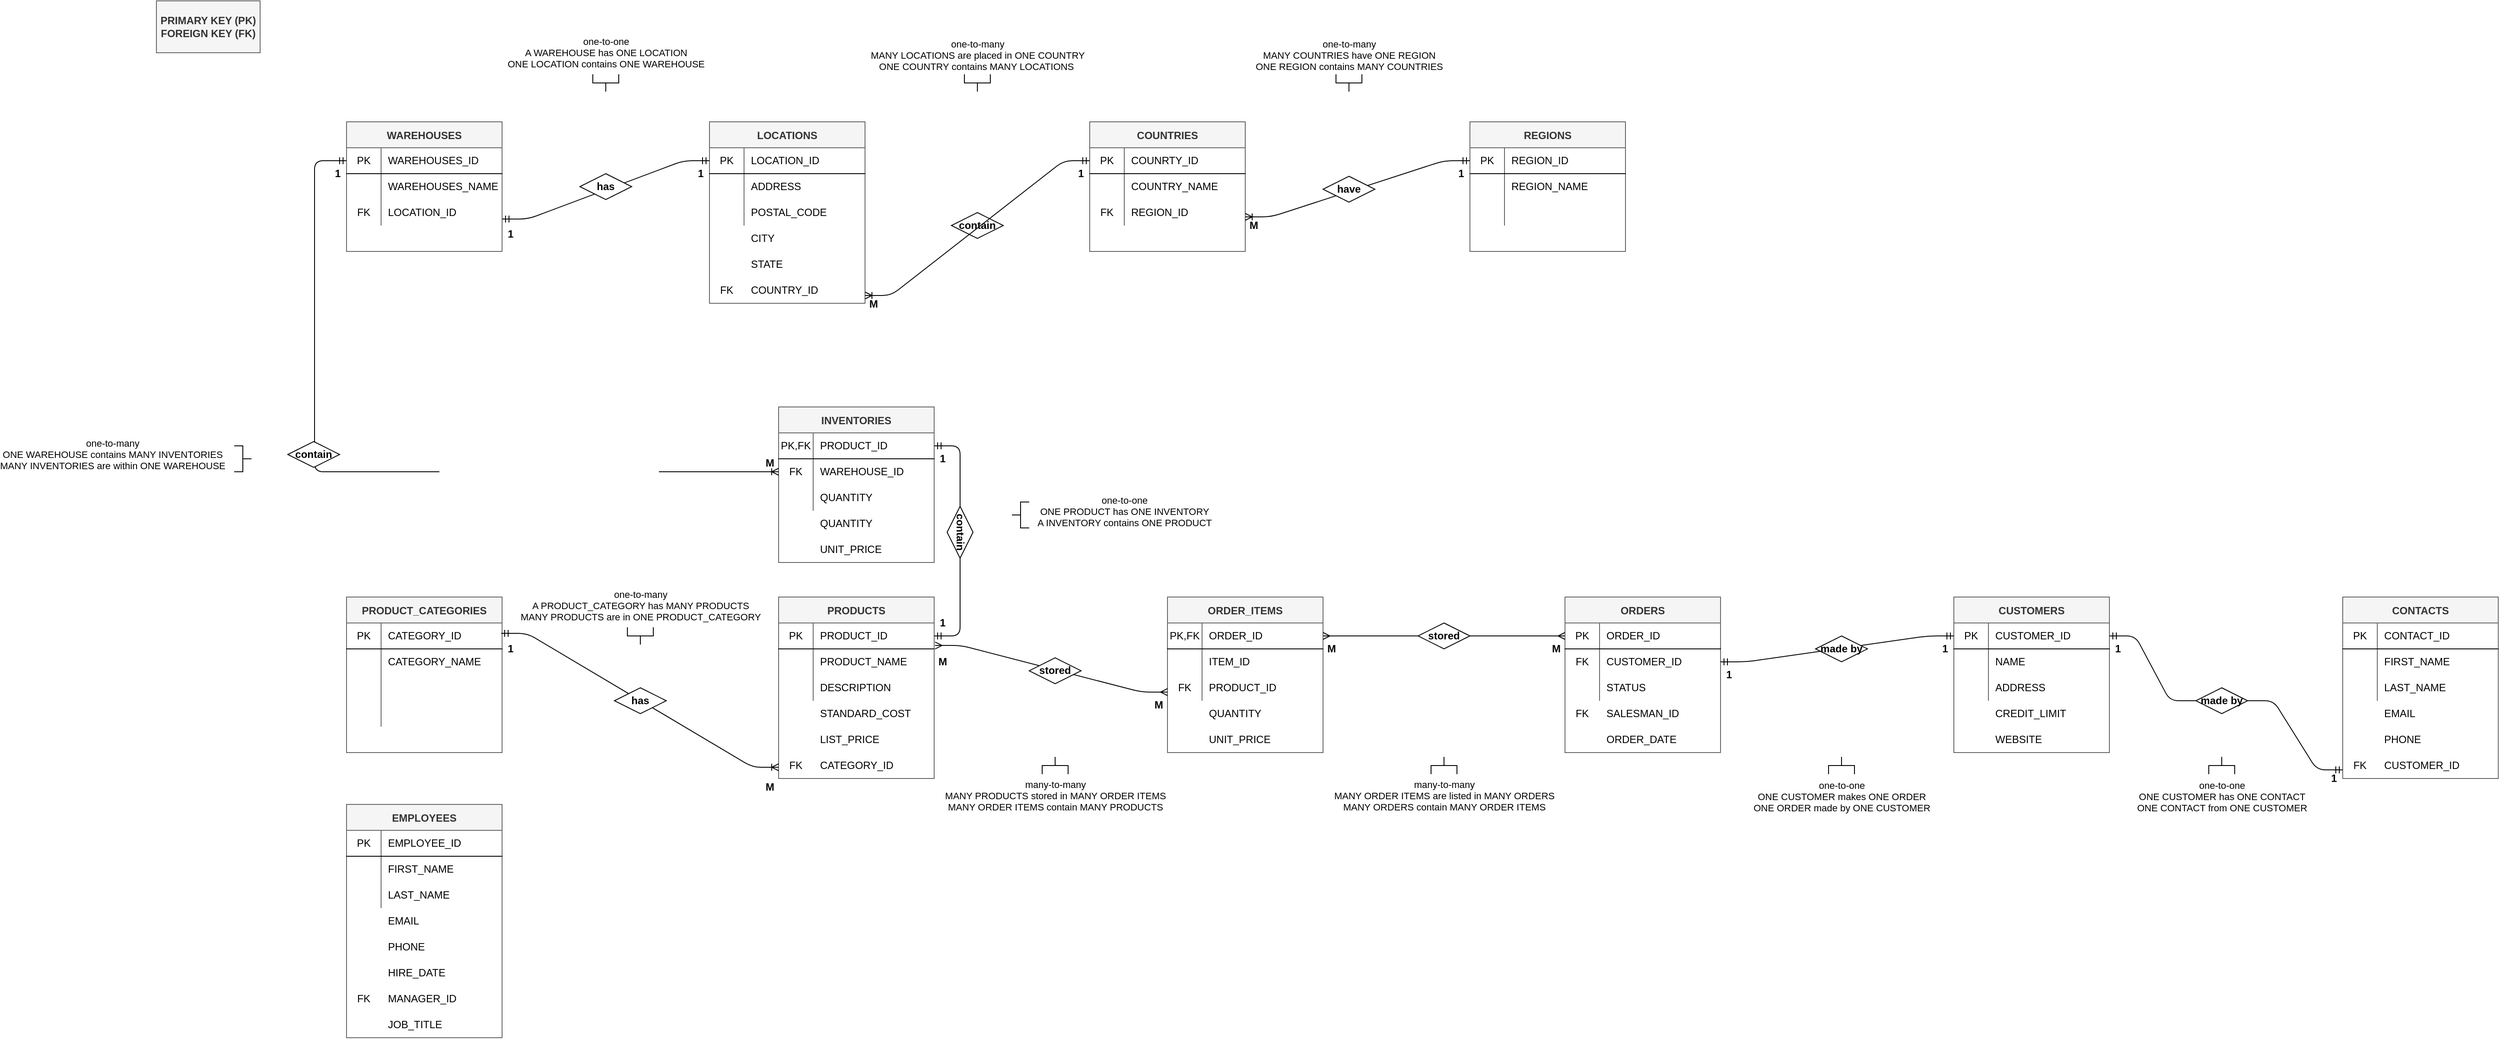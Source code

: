 <mxfile version="14.9.8" type="github">
  <diagram id="0CDY-tnlX_iTNDYCVQWq" name="Page-1">
    <mxGraphModel dx="2876" dy="1958" grid="0" gridSize="11" guides="1" tooltips="1" connect="1" arrows="1" fold="1" page="0" pageScale="1" pageWidth="850" pageHeight="1100" math="0" shadow="0">
      <root>
        <mxCell id="0" />
        <mxCell id="1" parent="0" />
        <mxCell id="GvnjWUw1k6gbX3_AqA5z-13" value="COUNTRIES" style="shape=table;startSize=30;container=1;collapsible=0;childLayout=tableLayout;fixedRows=1;rowLines=0;fontStyle=1;align=center;pointerEvents=1;fillColor=#f5f5f5;strokeColor=#666666;fontColor=#333333;" parent="1" vertex="1">
          <mxGeometry x="520" y="-480" width="180" height="150" as="geometry" />
        </mxCell>
        <mxCell id="GvnjWUw1k6gbX3_AqA5z-14" value="" style="shape=partialRectangle;html=1;whiteSpace=wrap;collapsible=0;dropTarget=0;pointerEvents=1;fillColor=none;top=0;left=0;bottom=1;right=0;points=[[0,0.5],[1,0.5]];portConstraint=eastwest;" parent="GvnjWUw1k6gbX3_AqA5z-13" vertex="1">
          <mxGeometry y="30" width="180" height="30" as="geometry" />
        </mxCell>
        <mxCell id="GvnjWUw1k6gbX3_AqA5z-15" value="PK" style="shape=partialRectangle;html=1;whiteSpace=wrap;connectable=0;fillColor=none;top=0;left=0;bottom=0;right=0;overflow=hidden;pointerEvents=1;" parent="GvnjWUw1k6gbX3_AqA5z-14" vertex="1">
          <mxGeometry width="40" height="30" as="geometry" />
        </mxCell>
        <mxCell id="GvnjWUw1k6gbX3_AqA5z-16" value="COUNRTY_ID" style="shape=partialRectangle;html=1;whiteSpace=wrap;connectable=0;fillColor=none;top=0;left=0;bottom=0;right=0;align=left;spacingLeft=6;overflow=hidden;pointerEvents=1;" parent="GvnjWUw1k6gbX3_AqA5z-14" vertex="1">
          <mxGeometry x="40" width="140" height="30" as="geometry" />
        </mxCell>
        <mxCell id="GvnjWUw1k6gbX3_AqA5z-17" value="" style="shape=partialRectangle;html=1;whiteSpace=wrap;collapsible=0;dropTarget=0;pointerEvents=1;fillColor=none;top=0;left=0;bottom=0;right=0;points=[[0,0.5],[1,0.5]];portConstraint=eastwest;" parent="GvnjWUw1k6gbX3_AqA5z-13" vertex="1">
          <mxGeometry y="60" width="180" height="30" as="geometry" />
        </mxCell>
        <mxCell id="GvnjWUw1k6gbX3_AqA5z-18" value="" style="shape=partialRectangle;html=1;whiteSpace=wrap;connectable=0;fillColor=none;top=0;left=0;bottom=0;right=0;overflow=hidden;pointerEvents=1;" parent="GvnjWUw1k6gbX3_AqA5z-17" vertex="1">
          <mxGeometry width="40" height="30" as="geometry" />
        </mxCell>
        <mxCell id="GvnjWUw1k6gbX3_AqA5z-19" value="COUNTRY_NAME" style="shape=partialRectangle;html=1;whiteSpace=wrap;connectable=0;fillColor=none;top=0;left=0;bottom=0;right=0;align=left;spacingLeft=6;overflow=hidden;pointerEvents=1;" parent="GvnjWUw1k6gbX3_AqA5z-17" vertex="1">
          <mxGeometry x="40" width="140" height="30" as="geometry" />
        </mxCell>
        <mxCell id="GvnjWUw1k6gbX3_AqA5z-20" value="" style="shape=partialRectangle;html=1;whiteSpace=wrap;collapsible=0;dropTarget=0;pointerEvents=1;fillColor=none;top=0;left=0;bottom=0;right=0;points=[[0,0.5],[1,0.5]];portConstraint=eastwest;" parent="GvnjWUw1k6gbX3_AqA5z-13" vertex="1">
          <mxGeometry y="90" width="180" height="30" as="geometry" />
        </mxCell>
        <mxCell id="GvnjWUw1k6gbX3_AqA5z-21" value="FK" style="shape=partialRectangle;html=1;whiteSpace=wrap;connectable=0;fillColor=none;top=0;left=0;bottom=0;right=0;overflow=hidden;pointerEvents=1;" parent="GvnjWUw1k6gbX3_AqA5z-20" vertex="1">
          <mxGeometry width="40" height="30" as="geometry" />
        </mxCell>
        <mxCell id="GvnjWUw1k6gbX3_AqA5z-22" value="" style="shape=partialRectangle;html=1;whiteSpace=wrap;connectable=0;fillColor=none;top=0;left=0;bottom=0;right=0;align=left;spacingLeft=6;overflow=hidden;pointerEvents=1;" parent="GvnjWUw1k6gbX3_AqA5z-20" vertex="1">
          <mxGeometry x="40" width="140" height="30" as="geometry" />
        </mxCell>
        <mxCell id="GvnjWUw1k6gbX3_AqA5z-33" value="REGION_ID" style="shape=partialRectangle;html=1;whiteSpace=wrap;connectable=0;fillColor=none;top=0;left=0;bottom=0;right=0;align=left;spacingLeft=6;overflow=hidden;pointerEvents=1;" parent="1" vertex="1">
          <mxGeometry x="560" y="-390" width="140" height="30" as="geometry" />
        </mxCell>
        <mxCell id="GvnjWUw1k6gbX3_AqA5z-36" value="LOCATIONS" style="shape=table;startSize=30;container=1;collapsible=0;childLayout=tableLayout;fixedRows=1;rowLines=0;fontStyle=1;align=center;pointerEvents=1;fillColor=#f5f5f5;strokeColor=#666666;fontColor=#333333;" parent="1" vertex="1">
          <mxGeometry x="80" y="-480" width="180" height="210" as="geometry" />
        </mxCell>
        <mxCell id="GvnjWUw1k6gbX3_AqA5z-37" value="" style="shape=partialRectangle;html=1;whiteSpace=wrap;collapsible=0;dropTarget=0;pointerEvents=1;fillColor=none;top=0;left=0;bottom=1;right=0;points=[[0,0.5],[1,0.5]];portConstraint=eastwest;" parent="GvnjWUw1k6gbX3_AqA5z-36" vertex="1">
          <mxGeometry y="30" width="180" height="30" as="geometry" />
        </mxCell>
        <mxCell id="GvnjWUw1k6gbX3_AqA5z-38" value="PK" style="shape=partialRectangle;html=1;whiteSpace=wrap;connectable=0;fillColor=none;top=0;left=0;bottom=0;right=0;overflow=hidden;pointerEvents=1;" parent="GvnjWUw1k6gbX3_AqA5z-37" vertex="1">
          <mxGeometry width="40" height="30" as="geometry" />
        </mxCell>
        <mxCell id="GvnjWUw1k6gbX3_AqA5z-39" value="LOCATION_ID" style="shape=partialRectangle;html=1;whiteSpace=wrap;connectable=0;fillColor=none;top=0;left=0;bottom=0;right=0;align=left;spacingLeft=6;overflow=hidden;pointerEvents=1;" parent="GvnjWUw1k6gbX3_AqA5z-37" vertex="1">
          <mxGeometry x="40" width="140" height="30" as="geometry" />
        </mxCell>
        <mxCell id="GvnjWUw1k6gbX3_AqA5z-40" value="" style="shape=partialRectangle;html=1;whiteSpace=wrap;collapsible=0;dropTarget=0;pointerEvents=1;fillColor=none;top=0;left=0;bottom=0;right=0;points=[[0,0.5],[1,0.5]];portConstraint=eastwest;" parent="GvnjWUw1k6gbX3_AqA5z-36" vertex="1">
          <mxGeometry y="60" width="180" height="30" as="geometry" />
        </mxCell>
        <mxCell id="GvnjWUw1k6gbX3_AqA5z-41" value="" style="shape=partialRectangle;html=1;whiteSpace=wrap;connectable=0;fillColor=none;top=0;left=0;bottom=0;right=0;overflow=hidden;pointerEvents=1;" parent="GvnjWUw1k6gbX3_AqA5z-40" vertex="1">
          <mxGeometry width="40" height="30" as="geometry" />
        </mxCell>
        <mxCell id="GvnjWUw1k6gbX3_AqA5z-42" value="ADDRESS" style="shape=partialRectangle;html=1;whiteSpace=wrap;connectable=0;fillColor=none;top=0;left=0;bottom=0;right=0;align=left;spacingLeft=6;overflow=hidden;pointerEvents=1;" parent="GvnjWUw1k6gbX3_AqA5z-40" vertex="1">
          <mxGeometry x="40" width="140" height="30" as="geometry" />
        </mxCell>
        <mxCell id="GvnjWUw1k6gbX3_AqA5z-43" value="" style="shape=partialRectangle;html=1;whiteSpace=wrap;collapsible=0;dropTarget=0;pointerEvents=1;fillColor=none;top=0;left=0;bottom=0;right=0;points=[[0,0.5],[1,0.5]];portConstraint=eastwest;" parent="GvnjWUw1k6gbX3_AqA5z-36" vertex="1">
          <mxGeometry y="90" width="180" height="30" as="geometry" />
        </mxCell>
        <mxCell id="GvnjWUw1k6gbX3_AqA5z-44" value="" style="shape=partialRectangle;html=1;whiteSpace=wrap;connectable=0;fillColor=none;top=0;left=0;bottom=0;right=0;overflow=hidden;pointerEvents=1;" parent="GvnjWUw1k6gbX3_AqA5z-43" vertex="1">
          <mxGeometry width="40" height="30" as="geometry" />
        </mxCell>
        <mxCell id="GvnjWUw1k6gbX3_AqA5z-45" value="" style="shape=partialRectangle;html=1;whiteSpace=wrap;connectable=0;fillColor=none;top=0;left=0;bottom=0;right=0;align=left;spacingLeft=6;overflow=hidden;pointerEvents=1;" parent="GvnjWUw1k6gbX3_AqA5z-43" vertex="1">
          <mxGeometry x="40" width="140" height="30" as="geometry" />
        </mxCell>
        <mxCell id="GvnjWUw1k6gbX3_AqA5z-46" value="POSTAL_CODE" style="shape=partialRectangle;html=1;whiteSpace=wrap;connectable=0;fillColor=none;top=0;left=0;bottom=0;right=0;align=left;spacingLeft=6;overflow=hidden;pointerEvents=1;" parent="1" vertex="1">
          <mxGeometry x="120" y="-390" width="140" height="30" as="geometry" />
        </mxCell>
        <mxCell id="GvnjWUw1k6gbX3_AqA5z-60" value="CITY" style="shape=partialRectangle;html=1;whiteSpace=wrap;connectable=0;fillColor=none;top=0;left=0;bottom=0;right=0;align=left;spacingLeft=6;overflow=hidden;pointerEvents=1;" parent="1" vertex="1">
          <mxGeometry x="120" y="-360" width="140" height="30" as="geometry" />
        </mxCell>
        <mxCell id="GvnjWUw1k6gbX3_AqA5z-62" value="STATE" style="shape=partialRectangle;html=1;whiteSpace=wrap;connectable=0;fillColor=none;top=0;left=0;bottom=0;right=0;align=left;spacingLeft=6;overflow=hidden;pointerEvents=1;" parent="1" vertex="1">
          <mxGeometry x="120" y="-330" width="140" height="30" as="geometry" />
        </mxCell>
        <mxCell id="GvnjWUw1k6gbX3_AqA5z-64" value="FK" style="shape=partialRectangle;html=1;whiteSpace=wrap;connectable=0;fillColor=none;top=0;left=0;bottom=0;right=0;overflow=hidden;pointerEvents=1;" parent="1" vertex="1">
          <mxGeometry x="80" y="-300" width="40" height="30" as="geometry" />
        </mxCell>
        <mxCell id="GvnjWUw1k6gbX3_AqA5z-65" value="COUNTRY_ID" style="shape=partialRectangle;html=1;whiteSpace=wrap;connectable=0;fillColor=none;top=0;left=0;bottom=0;right=0;align=left;spacingLeft=6;overflow=hidden;pointerEvents=1;" parent="1" vertex="1">
          <mxGeometry x="120" y="-300" width="140" height="30" as="geometry" />
        </mxCell>
        <mxCell id="GvnjWUw1k6gbX3_AqA5z-81" value="WAREHOUSES" style="shape=table;startSize=30;container=1;collapsible=0;childLayout=tableLayout;fixedRows=1;rowLines=0;fontStyle=1;align=center;pointerEvents=1;fillColor=#f5f5f5;strokeColor=#666666;fontColor=#333333;" parent="1" vertex="1">
          <mxGeometry x="-340" y="-480" width="180" height="150" as="geometry" />
        </mxCell>
        <mxCell id="GvnjWUw1k6gbX3_AqA5z-82" value="" style="shape=partialRectangle;html=1;whiteSpace=wrap;collapsible=0;dropTarget=0;pointerEvents=1;fillColor=none;top=0;left=0;bottom=1;right=0;points=[[0,0.5],[1,0.5]];portConstraint=eastwest;" parent="GvnjWUw1k6gbX3_AqA5z-81" vertex="1">
          <mxGeometry y="30" width="180" height="30" as="geometry" />
        </mxCell>
        <mxCell id="GvnjWUw1k6gbX3_AqA5z-83" value="PK" style="shape=partialRectangle;html=1;whiteSpace=wrap;connectable=0;fillColor=none;top=0;left=0;bottom=0;right=0;overflow=hidden;pointerEvents=1;" parent="GvnjWUw1k6gbX3_AqA5z-82" vertex="1">
          <mxGeometry width="40" height="30" as="geometry" />
        </mxCell>
        <mxCell id="GvnjWUw1k6gbX3_AqA5z-84" value="WAREHOUSES_ID" style="shape=partialRectangle;html=1;whiteSpace=wrap;connectable=0;fillColor=none;top=0;left=0;bottom=0;right=0;align=left;spacingLeft=6;overflow=hidden;pointerEvents=1;" parent="GvnjWUw1k6gbX3_AqA5z-82" vertex="1">
          <mxGeometry x="40" width="140" height="30" as="geometry" />
        </mxCell>
        <mxCell id="GvnjWUw1k6gbX3_AqA5z-85" value="" style="shape=partialRectangle;html=1;whiteSpace=wrap;collapsible=0;dropTarget=0;pointerEvents=1;fillColor=none;top=0;left=0;bottom=0;right=0;points=[[0,0.5],[1,0.5]];portConstraint=eastwest;" parent="GvnjWUw1k6gbX3_AqA5z-81" vertex="1">
          <mxGeometry y="60" width="180" height="30" as="geometry" />
        </mxCell>
        <mxCell id="GvnjWUw1k6gbX3_AqA5z-86" value="" style="shape=partialRectangle;html=1;whiteSpace=wrap;connectable=0;fillColor=none;top=0;left=0;bottom=0;right=0;overflow=hidden;pointerEvents=1;" parent="GvnjWUw1k6gbX3_AqA5z-85" vertex="1">
          <mxGeometry width="40" height="30" as="geometry" />
        </mxCell>
        <mxCell id="GvnjWUw1k6gbX3_AqA5z-87" value="WAREHOUSES_NAME" style="shape=partialRectangle;html=1;whiteSpace=wrap;connectable=0;fillColor=none;top=0;left=0;bottom=0;right=0;align=left;spacingLeft=6;overflow=hidden;pointerEvents=1;" parent="GvnjWUw1k6gbX3_AqA5z-85" vertex="1">
          <mxGeometry x="40" width="140" height="30" as="geometry" />
        </mxCell>
        <mxCell id="GvnjWUw1k6gbX3_AqA5z-88" value="" style="shape=partialRectangle;html=1;whiteSpace=wrap;collapsible=0;dropTarget=0;pointerEvents=1;fillColor=none;top=0;left=0;bottom=0;right=0;points=[[0,0.5],[1,0.5]];portConstraint=eastwest;" parent="GvnjWUw1k6gbX3_AqA5z-81" vertex="1">
          <mxGeometry y="90" width="180" height="30" as="geometry" />
        </mxCell>
        <mxCell id="GvnjWUw1k6gbX3_AqA5z-89" value="" style="shape=partialRectangle;html=1;whiteSpace=wrap;connectable=0;fillColor=none;top=0;left=0;bottom=0;right=0;overflow=hidden;pointerEvents=1;" parent="GvnjWUw1k6gbX3_AqA5z-88" vertex="1">
          <mxGeometry width="40" height="30" as="geometry" />
        </mxCell>
        <mxCell id="GvnjWUw1k6gbX3_AqA5z-90" value="" style="shape=partialRectangle;html=1;whiteSpace=wrap;connectable=0;fillColor=none;top=0;left=0;bottom=0;right=0;align=left;spacingLeft=6;overflow=hidden;pointerEvents=1;" parent="GvnjWUw1k6gbX3_AqA5z-88" vertex="1">
          <mxGeometry x="40" width="140" height="30" as="geometry" />
        </mxCell>
        <mxCell id="GvnjWUw1k6gbX3_AqA5z-91" value="LOCATION_ID" style="shape=partialRectangle;html=1;whiteSpace=wrap;connectable=0;fillColor=none;top=0;left=0;bottom=0;right=0;align=left;spacingLeft=6;overflow=hidden;pointerEvents=1;" parent="1" vertex="1">
          <mxGeometry x="-300" y="-390" width="140" height="30" as="geometry" />
        </mxCell>
        <mxCell id="GvnjWUw1k6gbX3_AqA5z-92" value="FK" style="shape=partialRectangle;html=1;whiteSpace=wrap;connectable=0;fillColor=none;top=0;left=0;bottom=0;right=0;overflow=hidden;pointerEvents=1;" parent="1" vertex="1">
          <mxGeometry x="-340" y="-390" width="40" height="30" as="geometry" />
        </mxCell>
        <mxCell id="GvnjWUw1k6gbX3_AqA5z-99" value="EMPLOYEES" style="shape=table;startSize=30;container=1;collapsible=0;childLayout=tableLayout;fixedRows=1;rowLines=0;fontStyle=1;align=center;pointerEvents=1;fillColor=#f5f5f5;strokeColor=#666666;fontColor=#333333;" parent="1" vertex="1">
          <mxGeometry x="-340" y="310" width="180" height="270" as="geometry" />
        </mxCell>
        <mxCell id="GvnjWUw1k6gbX3_AqA5z-100" value="" style="shape=partialRectangle;html=1;whiteSpace=wrap;collapsible=0;dropTarget=0;pointerEvents=1;fillColor=none;top=0;left=0;bottom=1;right=0;points=[[0,0.5],[1,0.5]];portConstraint=eastwest;" parent="GvnjWUw1k6gbX3_AqA5z-99" vertex="1">
          <mxGeometry y="30" width="180" height="30" as="geometry" />
        </mxCell>
        <mxCell id="GvnjWUw1k6gbX3_AqA5z-101" value="PK" style="shape=partialRectangle;html=1;whiteSpace=wrap;connectable=0;fillColor=none;top=0;left=0;bottom=0;right=0;overflow=hidden;pointerEvents=1;" parent="GvnjWUw1k6gbX3_AqA5z-100" vertex="1">
          <mxGeometry width="40" height="30" as="geometry" />
        </mxCell>
        <mxCell id="GvnjWUw1k6gbX3_AqA5z-102" value="EMPLOYEE_ID" style="shape=partialRectangle;html=1;whiteSpace=wrap;connectable=0;fillColor=none;top=0;left=0;bottom=0;right=0;align=left;spacingLeft=6;overflow=hidden;pointerEvents=1;" parent="GvnjWUw1k6gbX3_AqA5z-100" vertex="1">
          <mxGeometry x="40" width="140" height="30" as="geometry" />
        </mxCell>
        <mxCell id="GvnjWUw1k6gbX3_AqA5z-103" value="" style="shape=partialRectangle;html=1;whiteSpace=wrap;collapsible=0;dropTarget=0;pointerEvents=1;fillColor=none;top=0;left=0;bottom=0;right=0;points=[[0,0.5],[1,0.5]];portConstraint=eastwest;" parent="GvnjWUw1k6gbX3_AqA5z-99" vertex="1">
          <mxGeometry y="60" width="180" height="30" as="geometry" />
        </mxCell>
        <mxCell id="GvnjWUw1k6gbX3_AqA5z-104" value="" style="shape=partialRectangle;html=1;whiteSpace=wrap;connectable=0;fillColor=none;top=0;left=0;bottom=0;right=0;overflow=hidden;pointerEvents=1;" parent="GvnjWUw1k6gbX3_AqA5z-103" vertex="1">
          <mxGeometry width="40" height="30" as="geometry" />
        </mxCell>
        <mxCell id="GvnjWUw1k6gbX3_AqA5z-105" value="FIRST_NAME" style="shape=partialRectangle;html=1;whiteSpace=wrap;connectable=0;fillColor=none;top=0;left=0;bottom=0;right=0;align=left;spacingLeft=6;overflow=hidden;pointerEvents=1;" parent="GvnjWUw1k6gbX3_AqA5z-103" vertex="1">
          <mxGeometry x="40" width="140" height="30" as="geometry" />
        </mxCell>
        <mxCell id="GvnjWUw1k6gbX3_AqA5z-106" value="" style="shape=partialRectangle;html=1;whiteSpace=wrap;collapsible=0;dropTarget=0;pointerEvents=1;fillColor=none;top=0;left=0;bottom=0;right=0;points=[[0,0.5],[1,0.5]];portConstraint=eastwest;" parent="GvnjWUw1k6gbX3_AqA5z-99" vertex="1">
          <mxGeometry y="90" width="180" height="30" as="geometry" />
        </mxCell>
        <mxCell id="GvnjWUw1k6gbX3_AqA5z-107" value="" style="shape=partialRectangle;html=1;whiteSpace=wrap;connectable=0;fillColor=none;top=0;left=0;bottom=0;right=0;overflow=hidden;pointerEvents=1;" parent="GvnjWUw1k6gbX3_AqA5z-106" vertex="1">
          <mxGeometry width="40" height="30" as="geometry" />
        </mxCell>
        <mxCell id="GvnjWUw1k6gbX3_AqA5z-108" value="" style="shape=partialRectangle;html=1;whiteSpace=wrap;connectable=0;fillColor=none;top=0;left=0;bottom=0;right=0;align=left;spacingLeft=6;overflow=hidden;pointerEvents=1;" parent="GvnjWUw1k6gbX3_AqA5z-106" vertex="1">
          <mxGeometry x="40" width="140" height="30" as="geometry" />
        </mxCell>
        <mxCell id="GvnjWUw1k6gbX3_AqA5z-109" value="LAST_NAME" style="shape=partialRectangle;html=1;whiteSpace=wrap;connectable=0;fillColor=none;top=0;left=0;bottom=0;right=0;align=left;spacingLeft=6;overflow=hidden;pointerEvents=1;" parent="1" vertex="1">
          <mxGeometry x="-300" y="400" width="140" height="30" as="geometry" />
        </mxCell>
        <mxCell id="GvnjWUw1k6gbX3_AqA5z-110" value="" style="shape=partialRectangle;html=1;whiteSpace=wrap;connectable=0;fillColor=none;top=0;left=0;bottom=0;right=0;overflow=hidden;pointerEvents=1;" parent="1" vertex="1">
          <mxGeometry x="-340" y="400" width="40" height="30" as="geometry" />
        </mxCell>
        <mxCell id="GvnjWUw1k6gbX3_AqA5z-111" value="EMAIL" style="shape=partialRectangle;html=1;whiteSpace=wrap;connectable=0;fillColor=none;top=0;left=0;bottom=0;right=0;align=left;spacingLeft=6;overflow=hidden;pointerEvents=1;" parent="1" vertex="1">
          <mxGeometry x="-300" y="430" width="140" height="30" as="geometry" />
        </mxCell>
        <mxCell id="GvnjWUw1k6gbX3_AqA5z-112" value="PHONE" style="shape=partialRectangle;html=1;whiteSpace=wrap;connectable=0;fillColor=none;top=0;left=0;bottom=0;right=0;align=left;spacingLeft=6;overflow=hidden;pointerEvents=1;" parent="1" vertex="1">
          <mxGeometry x="-300" y="460" width="140" height="30" as="geometry" />
        </mxCell>
        <mxCell id="GvnjWUw1k6gbX3_AqA5z-113" value="HIRE_DATE" style="shape=partialRectangle;html=1;whiteSpace=wrap;connectable=0;fillColor=none;top=0;left=0;bottom=0;right=0;align=left;spacingLeft=6;overflow=hidden;pointerEvents=1;" parent="1" vertex="1">
          <mxGeometry x="-300" y="490" width="140" height="30" as="geometry" />
        </mxCell>
        <mxCell id="GvnjWUw1k6gbX3_AqA5z-114" value="MANAGER_ID" style="shape=partialRectangle;html=1;whiteSpace=wrap;connectable=0;fillColor=none;top=0;left=0;bottom=0;right=0;align=left;spacingLeft=6;overflow=hidden;pointerEvents=1;" parent="1" vertex="1">
          <mxGeometry x="-300" y="520" width="140" height="30" as="geometry" />
        </mxCell>
        <mxCell id="GvnjWUw1k6gbX3_AqA5z-115" value="JOB_TITLE" style="shape=partialRectangle;html=1;whiteSpace=wrap;connectable=0;fillColor=none;top=0;left=0;bottom=0;right=0;align=left;spacingLeft=6;overflow=hidden;pointerEvents=1;" parent="1" vertex="1">
          <mxGeometry x="-300" y="550" width="140" height="30" as="geometry" />
        </mxCell>
        <mxCell id="GvnjWUw1k6gbX3_AqA5z-133" value="PRODUCT_CATEGORIES" style="shape=table;startSize=30;container=1;collapsible=0;childLayout=tableLayout;fixedRows=1;rowLines=0;fontStyle=1;align=center;pointerEvents=1;fillColor=#f5f5f5;strokeColor=#666666;fontColor=#333333;" parent="1" vertex="1">
          <mxGeometry x="-340" y="70" width="180" height="180" as="geometry" />
        </mxCell>
        <mxCell id="GvnjWUw1k6gbX3_AqA5z-134" value="" style="shape=partialRectangle;html=1;whiteSpace=wrap;collapsible=0;dropTarget=0;pointerEvents=1;fillColor=none;top=0;left=0;bottom=1;right=0;points=[[0,0.5],[1,0.5]];portConstraint=eastwest;" parent="GvnjWUw1k6gbX3_AqA5z-133" vertex="1">
          <mxGeometry y="30" width="180" height="30" as="geometry" />
        </mxCell>
        <mxCell id="GvnjWUw1k6gbX3_AqA5z-135" value="PK" style="shape=partialRectangle;html=1;whiteSpace=wrap;connectable=0;fillColor=none;top=0;left=0;bottom=0;right=0;overflow=hidden;pointerEvents=1;" parent="GvnjWUw1k6gbX3_AqA5z-134" vertex="1">
          <mxGeometry width="40" height="30" as="geometry" />
        </mxCell>
        <mxCell id="GvnjWUw1k6gbX3_AqA5z-136" value="CATEGORY_ID" style="shape=partialRectangle;html=1;whiteSpace=wrap;connectable=0;fillColor=none;top=0;left=0;bottom=0;right=0;align=left;spacingLeft=6;overflow=hidden;pointerEvents=1;" parent="GvnjWUw1k6gbX3_AqA5z-134" vertex="1">
          <mxGeometry x="40" width="140" height="30" as="geometry" />
        </mxCell>
        <mxCell id="GvnjWUw1k6gbX3_AqA5z-137" value="" style="shape=partialRectangle;html=1;whiteSpace=wrap;collapsible=0;dropTarget=0;pointerEvents=1;fillColor=none;top=0;left=0;bottom=0;right=0;points=[[0,0.5],[1,0.5]];portConstraint=eastwest;" parent="GvnjWUw1k6gbX3_AqA5z-133" vertex="1">
          <mxGeometry y="60" width="180" height="30" as="geometry" />
        </mxCell>
        <mxCell id="GvnjWUw1k6gbX3_AqA5z-138" value="" style="shape=partialRectangle;html=1;whiteSpace=wrap;connectable=0;fillColor=none;top=0;left=0;bottom=0;right=0;overflow=hidden;pointerEvents=1;" parent="GvnjWUw1k6gbX3_AqA5z-137" vertex="1">
          <mxGeometry width="40" height="30" as="geometry" />
        </mxCell>
        <mxCell id="GvnjWUw1k6gbX3_AqA5z-139" value="CATEGORY_NAME" style="shape=partialRectangle;html=1;whiteSpace=wrap;connectable=0;fillColor=none;top=0;left=0;bottom=0;right=0;align=left;spacingLeft=6;overflow=hidden;pointerEvents=1;" parent="GvnjWUw1k6gbX3_AqA5z-137" vertex="1">
          <mxGeometry x="40" width="140" height="30" as="geometry" />
        </mxCell>
        <mxCell id="GvnjWUw1k6gbX3_AqA5z-140" value="" style="shape=partialRectangle;html=1;whiteSpace=wrap;collapsible=0;dropTarget=0;pointerEvents=1;fillColor=none;top=0;left=0;bottom=0;right=0;points=[[0,0.5],[1,0.5]];portConstraint=eastwest;" parent="GvnjWUw1k6gbX3_AqA5z-133" vertex="1">
          <mxGeometry y="90" width="180" height="30" as="geometry" />
        </mxCell>
        <mxCell id="GvnjWUw1k6gbX3_AqA5z-141" value="" style="shape=partialRectangle;html=1;whiteSpace=wrap;connectable=0;fillColor=none;top=0;left=0;bottom=0;right=0;overflow=hidden;pointerEvents=1;" parent="GvnjWUw1k6gbX3_AqA5z-140" vertex="1">
          <mxGeometry width="40" height="30" as="geometry" />
        </mxCell>
        <mxCell id="GvnjWUw1k6gbX3_AqA5z-142" value="" style="shape=partialRectangle;html=1;whiteSpace=wrap;connectable=0;fillColor=none;top=0;left=0;bottom=0;right=0;align=left;spacingLeft=6;overflow=hidden;pointerEvents=1;" parent="GvnjWUw1k6gbX3_AqA5z-140" vertex="1">
          <mxGeometry x="40" width="140" height="30" as="geometry" />
        </mxCell>
        <mxCell id="_RY1RrGFD_Ku-RANkwng-28" value="" style="shape=partialRectangle;html=1;whiteSpace=wrap;collapsible=0;dropTarget=0;pointerEvents=1;fillColor=none;top=0;left=0;bottom=0;right=0;points=[[0,0.5],[1,0.5]];portConstraint=eastwest;" parent="GvnjWUw1k6gbX3_AqA5z-133" vertex="1">
          <mxGeometry y="120" width="180" height="30" as="geometry" />
        </mxCell>
        <mxCell id="_RY1RrGFD_Ku-RANkwng-29" value="" style="shape=partialRectangle;html=1;whiteSpace=wrap;connectable=0;fillColor=none;top=0;left=0;bottom=0;right=0;overflow=hidden;pointerEvents=1;" parent="_RY1RrGFD_Ku-RANkwng-28" vertex="1">
          <mxGeometry width="40" height="30" as="geometry" />
        </mxCell>
        <mxCell id="_RY1RrGFD_Ku-RANkwng-30" value="" style="shape=partialRectangle;html=1;whiteSpace=wrap;connectable=0;fillColor=none;top=0;left=0;bottom=0;right=0;align=left;spacingLeft=6;overflow=hidden;pointerEvents=1;" parent="_RY1RrGFD_Ku-RANkwng-28" vertex="1">
          <mxGeometry x="40" width="140" height="30" as="geometry" />
        </mxCell>
        <mxCell id="GvnjWUw1k6gbX3_AqA5z-144" value="" style="shape=partialRectangle;html=1;whiteSpace=wrap;connectable=0;fillColor=none;top=0;left=0;bottom=0;right=0;overflow=hidden;pointerEvents=1;" parent="1" vertex="1">
          <mxGeometry x="300" y="160" width="40" height="30" as="geometry" />
        </mxCell>
        <mxCell id="GvnjWUw1k6gbX3_AqA5z-150" value="PRODUCTS" style="shape=table;startSize=30;container=1;collapsible=0;childLayout=tableLayout;fixedRows=1;rowLines=0;fontStyle=1;align=center;pointerEvents=1;fillColor=#f5f5f5;strokeColor=#666666;fontColor=#333333;" parent="1" vertex="1">
          <mxGeometry x="160" y="70" width="180" height="210" as="geometry" />
        </mxCell>
        <mxCell id="GvnjWUw1k6gbX3_AqA5z-151" value="" style="shape=partialRectangle;html=1;whiteSpace=wrap;collapsible=0;dropTarget=0;pointerEvents=1;fillColor=none;top=0;left=0;bottom=1;right=0;points=[[0,0.5],[1,0.5]];portConstraint=eastwest;" parent="GvnjWUw1k6gbX3_AqA5z-150" vertex="1">
          <mxGeometry y="30" width="180" height="30" as="geometry" />
        </mxCell>
        <mxCell id="GvnjWUw1k6gbX3_AqA5z-152" value="PK" style="shape=partialRectangle;html=1;whiteSpace=wrap;connectable=0;fillColor=none;top=0;left=0;bottom=0;right=0;overflow=hidden;pointerEvents=1;" parent="GvnjWUw1k6gbX3_AqA5z-151" vertex="1">
          <mxGeometry width="40" height="30" as="geometry" />
        </mxCell>
        <mxCell id="GvnjWUw1k6gbX3_AqA5z-153" value="PRODUCT_ID" style="shape=partialRectangle;html=1;whiteSpace=wrap;connectable=0;fillColor=none;top=0;left=0;bottom=0;right=0;align=left;spacingLeft=6;overflow=hidden;pointerEvents=1;" parent="GvnjWUw1k6gbX3_AqA5z-151" vertex="1">
          <mxGeometry x="40" width="140" height="30" as="geometry" />
        </mxCell>
        <mxCell id="GvnjWUw1k6gbX3_AqA5z-154" value="" style="shape=partialRectangle;html=1;whiteSpace=wrap;collapsible=0;dropTarget=0;pointerEvents=1;fillColor=none;top=0;left=0;bottom=0;right=0;points=[[0,0.5],[1,0.5]];portConstraint=eastwest;" parent="GvnjWUw1k6gbX3_AqA5z-150" vertex="1">
          <mxGeometry y="60" width="180" height="30" as="geometry" />
        </mxCell>
        <mxCell id="GvnjWUw1k6gbX3_AqA5z-155" value="" style="shape=partialRectangle;html=1;whiteSpace=wrap;connectable=0;fillColor=none;top=0;left=0;bottom=0;right=0;overflow=hidden;pointerEvents=1;" parent="GvnjWUw1k6gbX3_AqA5z-154" vertex="1">
          <mxGeometry width="40" height="30" as="geometry" />
        </mxCell>
        <mxCell id="GvnjWUw1k6gbX3_AqA5z-156" value="PRODUCT_NAME" style="shape=partialRectangle;html=1;whiteSpace=wrap;connectable=0;fillColor=none;top=0;left=0;bottom=0;right=0;align=left;spacingLeft=6;overflow=hidden;pointerEvents=1;" parent="GvnjWUw1k6gbX3_AqA5z-154" vertex="1">
          <mxGeometry x="40" width="140" height="30" as="geometry" />
        </mxCell>
        <mxCell id="GvnjWUw1k6gbX3_AqA5z-157" value="" style="shape=partialRectangle;html=1;whiteSpace=wrap;collapsible=0;dropTarget=0;pointerEvents=1;fillColor=none;top=0;left=0;bottom=0;right=0;points=[[0,0.5],[1,0.5]];portConstraint=eastwest;" parent="GvnjWUw1k6gbX3_AqA5z-150" vertex="1">
          <mxGeometry y="90" width="180" height="30" as="geometry" />
        </mxCell>
        <mxCell id="GvnjWUw1k6gbX3_AqA5z-158" value="" style="shape=partialRectangle;html=1;whiteSpace=wrap;connectable=0;fillColor=none;top=0;left=0;bottom=0;right=0;overflow=hidden;pointerEvents=1;" parent="GvnjWUw1k6gbX3_AqA5z-157" vertex="1">
          <mxGeometry width="40" height="30" as="geometry" />
        </mxCell>
        <mxCell id="GvnjWUw1k6gbX3_AqA5z-159" value="" style="shape=partialRectangle;html=1;whiteSpace=wrap;connectable=0;fillColor=none;top=0;left=0;bottom=0;right=0;align=left;spacingLeft=6;overflow=hidden;pointerEvents=1;" parent="GvnjWUw1k6gbX3_AqA5z-157" vertex="1">
          <mxGeometry x="40" width="140" height="30" as="geometry" />
        </mxCell>
        <mxCell id="GvnjWUw1k6gbX3_AqA5z-160" value="" style="shape=partialRectangle;html=1;whiteSpace=wrap;connectable=0;fillColor=none;top=0;left=0;bottom=0;right=0;overflow=hidden;pointerEvents=1;" parent="1" vertex="1">
          <mxGeometry x="160" y="160" width="40" height="30" as="geometry" />
        </mxCell>
        <mxCell id="GvnjWUw1k6gbX3_AqA5z-172" value="DESCRIPTION" style="shape=partialRectangle;html=1;whiteSpace=wrap;connectable=0;fillColor=none;top=0;left=0;bottom=0;right=0;align=left;spacingLeft=6;overflow=hidden;pointerEvents=1;" parent="1" vertex="1">
          <mxGeometry x="200" y="160" width="140" height="30" as="geometry" />
        </mxCell>
        <mxCell id="GvnjWUw1k6gbX3_AqA5z-173" value="STANDARD_COST" style="shape=partialRectangle;html=1;whiteSpace=wrap;connectable=0;fillColor=none;top=0;left=0;bottom=0;right=0;align=left;spacingLeft=6;overflow=hidden;pointerEvents=1;" parent="1" vertex="1">
          <mxGeometry x="200" y="190" width="140" height="30" as="geometry" />
        </mxCell>
        <mxCell id="GvnjWUw1k6gbX3_AqA5z-174" value="LIST_PRICE" style="shape=partialRectangle;html=1;whiteSpace=wrap;connectable=0;fillColor=none;top=0;left=0;bottom=0;right=0;align=left;spacingLeft=6;overflow=hidden;pointerEvents=1;" parent="1" vertex="1">
          <mxGeometry x="200" y="220" width="140" height="30" as="geometry" />
        </mxCell>
        <mxCell id="GvnjWUw1k6gbX3_AqA5z-175" value="CATEGORY_ID" style="shape=partialRectangle;html=1;whiteSpace=wrap;connectable=0;fillColor=none;top=0;left=0;bottom=0;right=0;align=left;spacingLeft=6;overflow=hidden;pointerEvents=1;" parent="1" vertex="1">
          <mxGeometry x="200" y="250" width="140" height="30" as="geometry" />
        </mxCell>
        <mxCell id="GvnjWUw1k6gbX3_AqA5z-176" value="FK" style="shape=partialRectangle;html=1;whiteSpace=wrap;connectable=0;fillColor=none;top=0;left=0;bottom=0;right=0;overflow=hidden;pointerEvents=1;" parent="1" vertex="1">
          <mxGeometry x="160" y="250" width="40" height="30" as="geometry" />
        </mxCell>
        <mxCell id="GvnjWUw1k6gbX3_AqA5z-197" value="CUSTOMERS" style="shape=table;startSize=30;container=1;collapsible=0;childLayout=tableLayout;fixedRows=1;rowLines=0;fontStyle=1;align=center;pointerEvents=1;fillColor=#f5f5f5;strokeColor=#666666;fontColor=#333333;" parent="1" vertex="1">
          <mxGeometry x="1520" y="70" width="180" height="180" as="geometry" />
        </mxCell>
        <mxCell id="GvnjWUw1k6gbX3_AqA5z-198" value="" style="shape=partialRectangle;html=1;whiteSpace=wrap;collapsible=0;dropTarget=0;pointerEvents=1;fillColor=none;top=0;left=0;bottom=1;right=0;points=[[0,0.5],[1,0.5]];portConstraint=eastwest;" parent="GvnjWUw1k6gbX3_AqA5z-197" vertex="1">
          <mxGeometry y="30" width="180" height="30" as="geometry" />
        </mxCell>
        <mxCell id="GvnjWUw1k6gbX3_AqA5z-199" value="PK" style="shape=partialRectangle;html=1;whiteSpace=wrap;connectable=0;fillColor=none;top=0;left=0;bottom=0;right=0;overflow=hidden;pointerEvents=1;" parent="GvnjWUw1k6gbX3_AqA5z-198" vertex="1">
          <mxGeometry width="40" height="30" as="geometry" />
        </mxCell>
        <mxCell id="GvnjWUw1k6gbX3_AqA5z-200" value="CUSTOMER_ID" style="shape=partialRectangle;html=1;whiteSpace=wrap;connectable=0;fillColor=none;top=0;left=0;bottom=0;right=0;align=left;spacingLeft=6;overflow=hidden;pointerEvents=1;" parent="GvnjWUw1k6gbX3_AqA5z-198" vertex="1">
          <mxGeometry x="40" width="140" height="30" as="geometry" />
        </mxCell>
        <mxCell id="GvnjWUw1k6gbX3_AqA5z-201" value="" style="shape=partialRectangle;html=1;whiteSpace=wrap;collapsible=0;dropTarget=0;pointerEvents=1;fillColor=none;top=0;left=0;bottom=0;right=0;points=[[0,0.5],[1,0.5]];portConstraint=eastwest;" parent="GvnjWUw1k6gbX3_AqA5z-197" vertex="1">
          <mxGeometry y="60" width="180" height="30" as="geometry" />
        </mxCell>
        <mxCell id="GvnjWUw1k6gbX3_AqA5z-202" value="" style="shape=partialRectangle;html=1;whiteSpace=wrap;connectable=0;fillColor=none;top=0;left=0;bottom=0;right=0;overflow=hidden;pointerEvents=1;" parent="GvnjWUw1k6gbX3_AqA5z-201" vertex="1">
          <mxGeometry width="40" height="30" as="geometry" />
        </mxCell>
        <mxCell id="GvnjWUw1k6gbX3_AqA5z-203" value="NAME" style="shape=partialRectangle;html=1;whiteSpace=wrap;connectable=0;fillColor=none;top=0;left=0;bottom=0;right=0;align=left;spacingLeft=6;overflow=hidden;pointerEvents=1;" parent="GvnjWUw1k6gbX3_AqA5z-201" vertex="1">
          <mxGeometry x="40" width="140" height="30" as="geometry" />
        </mxCell>
        <mxCell id="GvnjWUw1k6gbX3_AqA5z-204" value="" style="shape=partialRectangle;html=1;whiteSpace=wrap;collapsible=0;dropTarget=0;pointerEvents=1;fillColor=none;top=0;left=0;bottom=0;right=0;points=[[0,0.5],[1,0.5]];portConstraint=eastwest;" parent="GvnjWUw1k6gbX3_AqA5z-197" vertex="1">
          <mxGeometry y="90" width="180" height="30" as="geometry" />
        </mxCell>
        <mxCell id="GvnjWUw1k6gbX3_AqA5z-205" value="" style="shape=partialRectangle;html=1;whiteSpace=wrap;connectable=0;fillColor=none;top=0;left=0;bottom=0;right=0;overflow=hidden;pointerEvents=1;" parent="GvnjWUw1k6gbX3_AqA5z-204" vertex="1">
          <mxGeometry width="40" height="30" as="geometry" />
        </mxCell>
        <mxCell id="GvnjWUw1k6gbX3_AqA5z-206" value="" style="shape=partialRectangle;html=1;whiteSpace=wrap;connectable=0;fillColor=none;top=0;left=0;bottom=0;right=0;align=left;spacingLeft=6;overflow=hidden;pointerEvents=1;" parent="GvnjWUw1k6gbX3_AqA5z-204" vertex="1">
          <mxGeometry x="40" width="140" height="30" as="geometry" />
        </mxCell>
        <mxCell id="GvnjWUw1k6gbX3_AqA5z-207" value="" style="shape=partialRectangle;html=1;whiteSpace=wrap;connectable=0;fillColor=none;top=0;left=0;bottom=0;right=0;overflow=hidden;pointerEvents=1;" parent="1" vertex="1">
          <mxGeometry x="1520" y="160" width="40" height="30" as="geometry" />
        </mxCell>
        <mxCell id="GvnjWUw1k6gbX3_AqA5z-208" value="ADDRESS" style="shape=partialRectangle;html=1;whiteSpace=wrap;connectable=0;fillColor=none;top=0;left=0;bottom=0;right=0;align=left;spacingLeft=6;overflow=hidden;pointerEvents=1;" parent="1" vertex="1">
          <mxGeometry x="1560" y="160" width="140" height="30" as="geometry" />
        </mxCell>
        <mxCell id="GvnjWUw1k6gbX3_AqA5z-209" value="CREDIT_LIMIT" style="shape=partialRectangle;html=1;whiteSpace=wrap;connectable=0;fillColor=none;top=0;left=0;bottom=0;right=0;align=left;spacingLeft=6;overflow=hidden;pointerEvents=1;" parent="1" vertex="1">
          <mxGeometry x="1560" y="190" width="140" height="30" as="geometry" />
        </mxCell>
        <mxCell id="GvnjWUw1k6gbX3_AqA5z-210" value="WEBSITE" style="shape=partialRectangle;html=1;whiteSpace=wrap;connectable=0;fillColor=none;top=0;left=0;bottom=0;right=0;align=left;spacingLeft=6;overflow=hidden;pointerEvents=1;" parent="1" vertex="1">
          <mxGeometry x="1560" y="220" width="140" height="30" as="geometry" />
        </mxCell>
        <mxCell id="GvnjWUw1k6gbX3_AqA5z-213" value="CONTACTS" style="shape=table;startSize=30;container=1;collapsible=0;childLayout=tableLayout;fixedRows=1;rowLines=0;fontStyle=1;align=center;pointerEvents=1;fillColor=#f5f5f5;strokeColor=#666666;fontColor=#333333;" parent="1" vertex="1">
          <mxGeometry x="1970" y="70" width="180" height="210" as="geometry" />
        </mxCell>
        <mxCell id="GvnjWUw1k6gbX3_AqA5z-214" value="" style="shape=partialRectangle;html=1;whiteSpace=wrap;collapsible=0;dropTarget=0;pointerEvents=1;fillColor=none;top=0;left=0;bottom=1;right=0;points=[[0,0.5],[1,0.5]];portConstraint=eastwest;" parent="GvnjWUw1k6gbX3_AqA5z-213" vertex="1">
          <mxGeometry y="30" width="180" height="30" as="geometry" />
        </mxCell>
        <mxCell id="GvnjWUw1k6gbX3_AqA5z-215" value="PK" style="shape=partialRectangle;html=1;whiteSpace=wrap;connectable=0;fillColor=none;top=0;left=0;bottom=0;right=0;overflow=hidden;pointerEvents=1;" parent="GvnjWUw1k6gbX3_AqA5z-214" vertex="1">
          <mxGeometry width="40" height="30" as="geometry" />
        </mxCell>
        <mxCell id="GvnjWUw1k6gbX3_AqA5z-216" value="CONTACT_ID" style="shape=partialRectangle;html=1;whiteSpace=wrap;connectable=0;fillColor=none;top=0;left=0;bottom=0;right=0;align=left;spacingLeft=6;overflow=hidden;pointerEvents=1;" parent="GvnjWUw1k6gbX3_AqA5z-214" vertex="1">
          <mxGeometry x="40" width="140" height="30" as="geometry" />
        </mxCell>
        <mxCell id="GvnjWUw1k6gbX3_AqA5z-217" value="" style="shape=partialRectangle;html=1;whiteSpace=wrap;collapsible=0;dropTarget=0;pointerEvents=1;fillColor=none;top=0;left=0;bottom=0;right=0;points=[[0,0.5],[1,0.5]];portConstraint=eastwest;" parent="GvnjWUw1k6gbX3_AqA5z-213" vertex="1">
          <mxGeometry y="60" width="180" height="30" as="geometry" />
        </mxCell>
        <mxCell id="GvnjWUw1k6gbX3_AqA5z-218" value="" style="shape=partialRectangle;html=1;whiteSpace=wrap;connectable=0;fillColor=none;top=0;left=0;bottom=0;right=0;overflow=hidden;pointerEvents=1;" parent="GvnjWUw1k6gbX3_AqA5z-217" vertex="1">
          <mxGeometry width="40" height="30" as="geometry" />
        </mxCell>
        <mxCell id="GvnjWUw1k6gbX3_AqA5z-219" value="FIRST_NAME" style="shape=partialRectangle;html=1;whiteSpace=wrap;connectable=0;fillColor=none;top=0;left=0;bottom=0;right=0;align=left;spacingLeft=6;overflow=hidden;pointerEvents=1;" parent="GvnjWUw1k6gbX3_AqA5z-217" vertex="1">
          <mxGeometry x="40" width="140" height="30" as="geometry" />
        </mxCell>
        <mxCell id="GvnjWUw1k6gbX3_AqA5z-220" value="" style="shape=partialRectangle;html=1;whiteSpace=wrap;collapsible=0;dropTarget=0;pointerEvents=1;fillColor=none;top=0;left=0;bottom=0;right=0;points=[[0,0.5],[1,0.5]];portConstraint=eastwest;" parent="GvnjWUw1k6gbX3_AqA5z-213" vertex="1">
          <mxGeometry y="90" width="180" height="30" as="geometry" />
        </mxCell>
        <mxCell id="GvnjWUw1k6gbX3_AqA5z-221" value="" style="shape=partialRectangle;html=1;whiteSpace=wrap;connectable=0;fillColor=none;top=0;left=0;bottom=0;right=0;overflow=hidden;pointerEvents=1;" parent="GvnjWUw1k6gbX3_AqA5z-220" vertex="1">
          <mxGeometry width="40" height="30" as="geometry" />
        </mxCell>
        <mxCell id="GvnjWUw1k6gbX3_AqA5z-222" value="" style="shape=partialRectangle;html=1;whiteSpace=wrap;connectable=0;fillColor=none;top=0;left=0;bottom=0;right=0;align=left;spacingLeft=6;overflow=hidden;pointerEvents=1;" parent="GvnjWUw1k6gbX3_AqA5z-220" vertex="1">
          <mxGeometry x="40" width="140" height="30" as="geometry" />
        </mxCell>
        <mxCell id="GvnjWUw1k6gbX3_AqA5z-223" value="" style="shape=partialRectangle;html=1;whiteSpace=wrap;connectable=0;fillColor=none;top=0;left=0;bottom=0;right=0;overflow=hidden;pointerEvents=1;" parent="1" vertex="1">
          <mxGeometry x="1740" y="160" width="40" height="30" as="geometry" />
        </mxCell>
        <mxCell id="GvnjWUw1k6gbX3_AqA5z-224" value="LAST_NAME" style="shape=partialRectangle;html=1;whiteSpace=wrap;connectable=0;fillColor=none;top=0;left=0;bottom=0;right=0;align=left;spacingLeft=6;overflow=hidden;pointerEvents=1;" parent="1" vertex="1">
          <mxGeometry x="2010" y="160" width="140" height="30" as="geometry" />
        </mxCell>
        <mxCell id="GvnjWUw1k6gbX3_AqA5z-225" value="EMAIL" style="shape=partialRectangle;html=1;whiteSpace=wrap;connectable=0;fillColor=none;top=0;left=0;bottom=0;right=0;align=left;spacingLeft=6;overflow=hidden;pointerEvents=1;" parent="1" vertex="1">
          <mxGeometry x="2010" y="190" width="140" height="30" as="geometry" />
        </mxCell>
        <mxCell id="GvnjWUw1k6gbX3_AqA5z-226" value="PHONE" style="shape=partialRectangle;html=1;whiteSpace=wrap;connectable=0;fillColor=none;top=0;left=0;bottom=0;right=0;align=left;spacingLeft=6;overflow=hidden;pointerEvents=1;" parent="1" vertex="1">
          <mxGeometry x="2010" y="220" width="140" height="30" as="geometry" />
        </mxCell>
        <mxCell id="GvnjWUw1k6gbX3_AqA5z-227" value="CUSTOMER_ID" style="shape=partialRectangle;html=1;whiteSpace=wrap;connectable=0;fillColor=none;top=0;left=0;bottom=0;right=0;align=left;spacingLeft=6;overflow=hidden;pointerEvents=1;" parent="1" vertex="1">
          <mxGeometry x="2010" y="250" width="140" height="30" as="geometry" />
        </mxCell>
        <mxCell id="GvnjWUw1k6gbX3_AqA5z-243" value="ORDERS" style="shape=table;startSize=30;container=1;collapsible=0;childLayout=tableLayout;fixedRows=1;rowLines=0;fontStyle=1;align=center;pointerEvents=1;fillColor=#f5f5f5;strokeColor=#666666;fontColor=#333333;" parent="1" vertex="1">
          <mxGeometry x="1070" y="70" width="180" height="180" as="geometry" />
        </mxCell>
        <mxCell id="GvnjWUw1k6gbX3_AqA5z-244" value="" style="shape=partialRectangle;html=1;whiteSpace=wrap;collapsible=0;dropTarget=0;pointerEvents=1;fillColor=none;top=0;left=0;bottom=1;right=0;points=[[0,0.5],[1,0.5]];portConstraint=eastwest;" parent="GvnjWUw1k6gbX3_AqA5z-243" vertex="1">
          <mxGeometry y="30" width="180" height="30" as="geometry" />
        </mxCell>
        <mxCell id="GvnjWUw1k6gbX3_AqA5z-245" value="PK" style="shape=partialRectangle;html=1;whiteSpace=wrap;connectable=0;fillColor=none;top=0;left=0;bottom=0;right=0;overflow=hidden;pointerEvents=1;" parent="GvnjWUw1k6gbX3_AqA5z-244" vertex="1">
          <mxGeometry width="40" height="30" as="geometry" />
        </mxCell>
        <mxCell id="GvnjWUw1k6gbX3_AqA5z-246" value="ORDER_ID" style="shape=partialRectangle;html=1;whiteSpace=wrap;connectable=0;fillColor=none;top=0;left=0;bottom=0;right=0;align=left;spacingLeft=6;overflow=hidden;pointerEvents=1;" parent="GvnjWUw1k6gbX3_AqA5z-244" vertex="1">
          <mxGeometry x="40" width="140" height="30" as="geometry" />
        </mxCell>
        <mxCell id="GvnjWUw1k6gbX3_AqA5z-247" value="" style="shape=partialRectangle;html=1;whiteSpace=wrap;collapsible=0;dropTarget=0;pointerEvents=1;fillColor=none;top=0;left=0;bottom=0;right=0;points=[[0,0.5],[1,0.5]];portConstraint=eastwest;" parent="GvnjWUw1k6gbX3_AqA5z-243" vertex="1">
          <mxGeometry y="60" width="180" height="30" as="geometry" />
        </mxCell>
        <mxCell id="GvnjWUw1k6gbX3_AqA5z-248" value="" style="shape=partialRectangle;html=1;whiteSpace=wrap;connectable=0;fillColor=none;top=0;left=0;bottom=0;right=0;overflow=hidden;pointerEvents=1;" parent="GvnjWUw1k6gbX3_AqA5z-247" vertex="1">
          <mxGeometry width="40" height="30" as="geometry" />
        </mxCell>
        <mxCell id="GvnjWUw1k6gbX3_AqA5z-249" value="CUSTOMER_ID" style="shape=partialRectangle;html=1;whiteSpace=wrap;connectable=0;fillColor=none;top=0;left=0;bottom=0;right=0;align=left;spacingLeft=6;overflow=hidden;pointerEvents=1;" parent="GvnjWUw1k6gbX3_AqA5z-247" vertex="1">
          <mxGeometry x="40" width="140" height="30" as="geometry" />
        </mxCell>
        <mxCell id="GvnjWUw1k6gbX3_AqA5z-250" value="" style="shape=partialRectangle;html=1;whiteSpace=wrap;collapsible=0;dropTarget=0;pointerEvents=1;fillColor=none;top=0;left=0;bottom=0;right=0;points=[[0,0.5],[1,0.5]];portConstraint=eastwest;" parent="GvnjWUw1k6gbX3_AqA5z-243" vertex="1">
          <mxGeometry y="90" width="180" height="30" as="geometry" />
        </mxCell>
        <mxCell id="GvnjWUw1k6gbX3_AqA5z-251" value="" style="shape=partialRectangle;html=1;whiteSpace=wrap;connectable=0;fillColor=none;top=0;left=0;bottom=0;right=0;overflow=hidden;pointerEvents=1;" parent="GvnjWUw1k6gbX3_AqA5z-250" vertex="1">
          <mxGeometry width="40" height="30" as="geometry" />
        </mxCell>
        <mxCell id="GvnjWUw1k6gbX3_AqA5z-252" value="" style="shape=partialRectangle;html=1;whiteSpace=wrap;connectable=0;fillColor=none;top=0;left=0;bottom=0;right=0;align=left;spacingLeft=6;overflow=hidden;pointerEvents=1;" parent="GvnjWUw1k6gbX3_AqA5z-250" vertex="1">
          <mxGeometry x="40" width="140" height="30" as="geometry" />
        </mxCell>
        <mxCell id="GvnjWUw1k6gbX3_AqA5z-253" value="" style="shape=partialRectangle;html=1;whiteSpace=wrap;connectable=0;fillColor=none;top=0;left=0;bottom=0;right=0;overflow=hidden;pointerEvents=1;" parent="1" vertex="1">
          <mxGeometry x="1070" y="160" width="40" height="30" as="geometry" />
        </mxCell>
        <mxCell id="GvnjWUw1k6gbX3_AqA5z-254" value="STATUS" style="shape=partialRectangle;html=1;whiteSpace=wrap;connectable=0;fillColor=none;top=0;left=0;bottom=0;right=0;align=left;spacingLeft=6;overflow=hidden;pointerEvents=1;" parent="1" vertex="1">
          <mxGeometry x="1110" y="160" width="140" height="30" as="geometry" />
        </mxCell>
        <mxCell id="GvnjWUw1k6gbX3_AqA5z-255" value="SALESMAN_ID" style="shape=partialRectangle;html=1;whiteSpace=wrap;connectable=0;fillColor=none;top=0;left=0;bottom=0;right=0;align=left;spacingLeft=6;overflow=hidden;pointerEvents=1;" parent="1" vertex="1">
          <mxGeometry x="1110" y="190" width="140" height="30" as="geometry" />
        </mxCell>
        <mxCell id="GvnjWUw1k6gbX3_AqA5z-256" value="ORDER_DATE" style="shape=partialRectangle;html=1;whiteSpace=wrap;connectable=0;fillColor=none;top=0;left=0;bottom=0;right=0;align=left;spacingLeft=6;overflow=hidden;pointerEvents=1;" parent="1" vertex="1">
          <mxGeometry x="1110" y="220" width="140" height="30" as="geometry" />
        </mxCell>
        <mxCell id="GvnjWUw1k6gbX3_AqA5z-258" value="FK" style="shape=partialRectangle;html=1;whiteSpace=wrap;connectable=0;fillColor=none;top=0;left=0;bottom=0;right=0;overflow=hidden;pointerEvents=1;" parent="1" vertex="1">
          <mxGeometry x="1070" y="130" width="40" height="30" as="geometry" />
        </mxCell>
        <mxCell id="GvnjWUw1k6gbX3_AqA5z-259" value="ORDER_ITEMS" style="shape=table;startSize=30;container=1;collapsible=0;childLayout=tableLayout;fixedRows=1;rowLines=0;fontStyle=1;align=center;pointerEvents=1;fillColor=#f5f5f5;strokeColor=#666666;fontColor=#333333;" parent="1" vertex="1">
          <mxGeometry x="610" y="70" width="180" height="180" as="geometry" />
        </mxCell>
        <mxCell id="GvnjWUw1k6gbX3_AqA5z-260" value="" style="shape=partialRectangle;html=1;whiteSpace=wrap;collapsible=0;dropTarget=0;pointerEvents=1;fillColor=none;top=0;left=0;bottom=1;right=0;points=[[0,0.5],[1,0.5]];portConstraint=eastwest;" parent="GvnjWUw1k6gbX3_AqA5z-259" vertex="1">
          <mxGeometry y="30" width="180" height="30" as="geometry" />
        </mxCell>
        <mxCell id="GvnjWUw1k6gbX3_AqA5z-261" value="PK,FK" style="shape=partialRectangle;html=1;whiteSpace=wrap;connectable=0;fillColor=none;top=0;left=0;bottom=0;right=0;overflow=hidden;pointerEvents=1;" parent="GvnjWUw1k6gbX3_AqA5z-260" vertex="1">
          <mxGeometry width="40" height="30" as="geometry" />
        </mxCell>
        <mxCell id="GvnjWUw1k6gbX3_AqA5z-262" value="ORDER_ID" style="shape=partialRectangle;html=1;whiteSpace=wrap;connectable=0;fillColor=none;top=0;left=0;bottom=0;right=0;align=left;spacingLeft=6;overflow=hidden;pointerEvents=1;" parent="GvnjWUw1k6gbX3_AqA5z-260" vertex="1">
          <mxGeometry x="40" width="140" height="30" as="geometry" />
        </mxCell>
        <mxCell id="GvnjWUw1k6gbX3_AqA5z-263" value="" style="shape=partialRectangle;html=1;whiteSpace=wrap;collapsible=0;dropTarget=0;pointerEvents=1;fillColor=none;top=0;left=0;bottom=0;right=0;points=[[0,0.5],[1,0.5]];portConstraint=eastwest;" parent="GvnjWUw1k6gbX3_AqA5z-259" vertex="1">
          <mxGeometry y="60" width="180" height="30" as="geometry" />
        </mxCell>
        <mxCell id="GvnjWUw1k6gbX3_AqA5z-264" value="" style="shape=partialRectangle;html=1;whiteSpace=wrap;connectable=0;fillColor=none;top=0;left=0;bottom=0;right=0;overflow=hidden;pointerEvents=1;" parent="GvnjWUw1k6gbX3_AqA5z-263" vertex="1">
          <mxGeometry width="40" height="30" as="geometry" />
        </mxCell>
        <mxCell id="GvnjWUw1k6gbX3_AqA5z-265" value="ITEM_ID" style="shape=partialRectangle;html=1;whiteSpace=wrap;connectable=0;fillColor=none;top=0;left=0;bottom=0;right=0;align=left;spacingLeft=6;overflow=hidden;pointerEvents=1;" parent="GvnjWUw1k6gbX3_AqA5z-263" vertex="1">
          <mxGeometry x="40" width="140" height="30" as="geometry" />
        </mxCell>
        <mxCell id="GvnjWUw1k6gbX3_AqA5z-266" value="" style="shape=partialRectangle;html=1;whiteSpace=wrap;collapsible=0;dropTarget=0;pointerEvents=1;fillColor=none;top=0;left=0;bottom=0;right=0;points=[[0,0.5],[1,0.5]];portConstraint=eastwest;" parent="GvnjWUw1k6gbX3_AqA5z-259" vertex="1">
          <mxGeometry y="90" width="180" height="30" as="geometry" />
        </mxCell>
        <mxCell id="GvnjWUw1k6gbX3_AqA5z-267" value="" style="shape=partialRectangle;html=1;whiteSpace=wrap;connectable=0;fillColor=none;top=0;left=0;bottom=0;right=0;overflow=hidden;pointerEvents=1;" parent="GvnjWUw1k6gbX3_AqA5z-266" vertex="1">
          <mxGeometry width="40" height="30" as="geometry" />
        </mxCell>
        <mxCell id="GvnjWUw1k6gbX3_AqA5z-268" value="" style="shape=partialRectangle;html=1;whiteSpace=wrap;connectable=0;fillColor=none;top=0;left=0;bottom=0;right=0;align=left;spacingLeft=6;overflow=hidden;pointerEvents=1;" parent="GvnjWUw1k6gbX3_AqA5z-266" vertex="1">
          <mxGeometry x="40" width="140" height="30" as="geometry" />
        </mxCell>
        <mxCell id="GvnjWUw1k6gbX3_AqA5z-269" value="FK" style="shape=partialRectangle;html=1;whiteSpace=wrap;connectable=0;fillColor=none;top=0;left=0;bottom=0;right=0;overflow=hidden;pointerEvents=1;" parent="1" vertex="1">
          <mxGeometry x="610" y="160" width="40" height="30" as="geometry" />
        </mxCell>
        <mxCell id="GvnjWUw1k6gbX3_AqA5z-270" value="PRODUCT_ID" style="shape=partialRectangle;html=1;whiteSpace=wrap;connectable=0;fillColor=none;top=0;left=0;bottom=0;right=0;align=left;spacingLeft=6;overflow=hidden;pointerEvents=1;" parent="1" vertex="1">
          <mxGeometry x="650" y="160" width="140" height="30" as="geometry" />
        </mxCell>
        <mxCell id="GvnjWUw1k6gbX3_AqA5z-271" value="QUANTITY" style="shape=partialRectangle;html=1;whiteSpace=wrap;connectable=0;fillColor=none;top=0;left=0;bottom=0;right=0;align=left;spacingLeft=6;overflow=hidden;pointerEvents=1;" parent="1" vertex="1">
          <mxGeometry x="650" y="190" width="140" height="30" as="geometry" />
        </mxCell>
        <mxCell id="GvnjWUw1k6gbX3_AqA5z-272" value="UNIT_PRICE" style="shape=partialRectangle;html=1;whiteSpace=wrap;connectable=0;fillColor=none;top=0;left=0;bottom=0;right=0;align=left;spacingLeft=6;overflow=hidden;pointerEvents=1;" parent="1" vertex="1">
          <mxGeometry x="650" y="220" width="140" height="30" as="geometry" />
        </mxCell>
        <mxCell id="GvnjWUw1k6gbX3_AqA5z-297" value="INVENTORIES" style="shape=table;startSize=30;container=1;collapsible=0;childLayout=tableLayout;fixedRows=1;rowLines=0;fontStyle=1;align=center;pointerEvents=1;fillColor=#f5f5f5;strokeColor=#666666;fontColor=#333333;" parent="1" vertex="1">
          <mxGeometry x="160" y="-150" width="180" height="180" as="geometry" />
        </mxCell>
        <mxCell id="GvnjWUw1k6gbX3_AqA5z-298" value="" style="shape=partialRectangle;html=1;whiteSpace=wrap;collapsible=0;dropTarget=0;pointerEvents=1;fillColor=none;top=0;left=0;bottom=1;right=0;points=[[0,0.5],[1,0.5]];portConstraint=eastwest;" parent="GvnjWUw1k6gbX3_AqA5z-297" vertex="1">
          <mxGeometry y="30" width="180" height="30" as="geometry" />
        </mxCell>
        <mxCell id="GvnjWUw1k6gbX3_AqA5z-299" value="PK,FK" style="shape=partialRectangle;html=1;whiteSpace=wrap;connectable=0;fillColor=none;top=0;left=0;bottom=0;right=0;overflow=hidden;pointerEvents=1;" parent="GvnjWUw1k6gbX3_AqA5z-298" vertex="1">
          <mxGeometry width="40" height="30" as="geometry" />
        </mxCell>
        <mxCell id="GvnjWUw1k6gbX3_AqA5z-300" value="PRODUCT_ID" style="shape=partialRectangle;html=1;whiteSpace=wrap;connectable=0;fillColor=none;top=0;left=0;bottom=0;right=0;align=left;spacingLeft=6;overflow=hidden;pointerEvents=1;" parent="GvnjWUw1k6gbX3_AqA5z-298" vertex="1">
          <mxGeometry x="40" width="140" height="30" as="geometry" />
        </mxCell>
        <mxCell id="GvnjWUw1k6gbX3_AqA5z-301" value="" style="shape=partialRectangle;html=1;whiteSpace=wrap;collapsible=0;dropTarget=0;pointerEvents=1;fillColor=none;top=0;left=0;bottom=0;right=0;points=[[0,0.5],[1,0.5]];portConstraint=eastwest;" parent="GvnjWUw1k6gbX3_AqA5z-297" vertex="1">
          <mxGeometry y="60" width="180" height="30" as="geometry" />
        </mxCell>
        <mxCell id="GvnjWUw1k6gbX3_AqA5z-302" value="" style="shape=partialRectangle;html=1;whiteSpace=wrap;connectable=0;fillColor=none;top=0;left=0;bottom=0;right=0;overflow=hidden;pointerEvents=1;" parent="GvnjWUw1k6gbX3_AqA5z-301" vertex="1">
          <mxGeometry width="40" height="30" as="geometry" />
        </mxCell>
        <mxCell id="GvnjWUw1k6gbX3_AqA5z-303" value="WAREHOUSE_ID" style="shape=partialRectangle;html=1;whiteSpace=wrap;connectable=0;fillColor=none;top=0;left=0;bottom=0;right=0;align=left;spacingLeft=6;overflow=hidden;pointerEvents=1;" parent="GvnjWUw1k6gbX3_AqA5z-301" vertex="1">
          <mxGeometry x="40" width="140" height="30" as="geometry" />
        </mxCell>
        <mxCell id="GvnjWUw1k6gbX3_AqA5z-304" value="" style="shape=partialRectangle;html=1;whiteSpace=wrap;collapsible=0;dropTarget=0;pointerEvents=1;fillColor=none;top=0;left=0;bottom=0;right=0;points=[[0,0.5],[1,0.5]];portConstraint=eastwest;" parent="GvnjWUw1k6gbX3_AqA5z-297" vertex="1">
          <mxGeometry y="90" width="180" height="30" as="geometry" />
        </mxCell>
        <mxCell id="GvnjWUw1k6gbX3_AqA5z-305" value="" style="shape=partialRectangle;html=1;whiteSpace=wrap;connectable=0;fillColor=none;top=0;left=0;bottom=0;right=0;overflow=hidden;pointerEvents=1;" parent="GvnjWUw1k6gbX3_AqA5z-304" vertex="1">
          <mxGeometry width="40" height="30" as="geometry" />
        </mxCell>
        <mxCell id="GvnjWUw1k6gbX3_AqA5z-306" value="" style="shape=partialRectangle;html=1;whiteSpace=wrap;connectable=0;fillColor=none;top=0;left=0;bottom=0;right=0;align=left;spacingLeft=6;overflow=hidden;pointerEvents=1;" parent="GvnjWUw1k6gbX3_AqA5z-304" vertex="1">
          <mxGeometry x="40" width="140" height="30" as="geometry" />
        </mxCell>
        <mxCell id="GvnjWUw1k6gbX3_AqA5z-307" value="" style="shape=partialRectangle;html=1;whiteSpace=wrap;connectable=0;fillColor=none;top=0;left=0;bottom=0;right=0;overflow=hidden;pointerEvents=1;" parent="1" vertex="1">
          <mxGeometry x="160" y="-60" width="40" height="30" as="geometry" />
        </mxCell>
        <mxCell id="GvnjWUw1k6gbX3_AqA5z-308" value="QUANTITY" style="shape=partialRectangle;html=1;whiteSpace=wrap;connectable=0;fillColor=none;top=0;left=0;bottom=0;right=0;align=left;spacingLeft=6;overflow=hidden;pointerEvents=1;" parent="1" vertex="1">
          <mxGeometry x="200" y="-60" width="140" height="30" as="geometry" />
        </mxCell>
        <mxCell id="GvnjWUw1k6gbX3_AqA5z-309" value="QUANTITY" style="shape=partialRectangle;html=1;whiteSpace=wrap;connectable=0;fillColor=none;top=0;left=0;bottom=0;right=0;align=left;spacingLeft=6;overflow=hidden;pointerEvents=1;" parent="1" vertex="1">
          <mxGeometry x="200" y="-30" width="140" height="30" as="geometry" />
        </mxCell>
        <mxCell id="GvnjWUw1k6gbX3_AqA5z-310" value="UNIT_PRICE" style="shape=partialRectangle;html=1;whiteSpace=wrap;connectable=0;fillColor=none;top=0;left=0;bottom=0;right=0;align=left;spacingLeft=6;overflow=hidden;pointerEvents=1;" parent="1" vertex="1">
          <mxGeometry x="200" width="140" height="30" as="geometry" />
        </mxCell>
        <mxCell id="GvnjWUw1k6gbX3_AqA5z-317" value="FK" style="shape=partialRectangle;html=1;whiteSpace=wrap;connectable=0;fillColor=none;top=0;left=0;bottom=0;right=0;overflow=hidden;pointerEvents=1;" parent="1" vertex="1">
          <mxGeometry x="1970" y="250" width="40" height="30" as="geometry" />
        </mxCell>
        <mxCell id="_RY1RrGFD_Ku-RANkwng-3" value="" style="edgeStyle=entityRelationEdgeStyle;fontSize=12;html=1;endArrow=ERmandOne;startArrow=ERmandOne;entryX=0;entryY=0.5;entryDx=0;entryDy=0;exitX=1;exitY=0.75;exitDx=0;exitDy=0;" parent="1" source="GvnjWUw1k6gbX3_AqA5z-81" target="GvnjWUw1k6gbX3_AqA5z-37" edge="1">
          <mxGeometry width="100" height="100" relative="1" as="geometry">
            <mxPoint x="-40" y="-370" as="sourcePoint" />
            <mxPoint x="20" y="-290" as="targetPoint" />
          </mxGeometry>
        </mxCell>
        <mxCell id="_RY1RrGFD_Ku-RANkwng-4" value="one-to-one&lt;br&gt;A WAREHOUSE has ONE LOCATION&lt;br&gt;ONE LOCATION contains ONE WAREHOUSE" style="edgeLabel;html=1;align=center;verticalAlign=middle;resizable=0;points=[];" parent="_RY1RrGFD_Ku-RANkwng-3" vertex="1" connectable="0">
          <mxGeometry x="-0.225" y="5" relative="1" as="geometry">
            <mxPoint x="28" y="-164" as="offset" />
          </mxGeometry>
        </mxCell>
        <mxCell id="_RY1RrGFD_Ku-RANkwng-14" value="REGIONS" style="shape=table;startSize=30;container=1;collapsible=0;childLayout=tableLayout;fixedRows=1;rowLines=0;fontStyle=1;align=center;pointerEvents=1;fillColor=#f5f5f5;strokeColor=#666666;fontColor=#333333;" parent="1" vertex="1">
          <mxGeometry x="960" y="-480" width="180" height="150" as="geometry" />
        </mxCell>
        <mxCell id="_RY1RrGFD_Ku-RANkwng-15" value="" style="shape=partialRectangle;html=1;whiteSpace=wrap;collapsible=0;dropTarget=0;pointerEvents=1;fillColor=none;top=0;left=0;bottom=1;right=0;points=[[0,0.5],[1,0.5]];portConstraint=eastwest;" parent="_RY1RrGFD_Ku-RANkwng-14" vertex="1">
          <mxGeometry y="30" width="180" height="30" as="geometry" />
        </mxCell>
        <mxCell id="_RY1RrGFD_Ku-RANkwng-16" value="PK" style="shape=partialRectangle;html=1;whiteSpace=wrap;connectable=0;fillColor=none;top=0;left=0;bottom=0;right=0;overflow=hidden;pointerEvents=1;" parent="_RY1RrGFD_Ku-RANkwng-15" vertex="1">
          <mxGeometry width="40" height="30" as="geometry" />
        </mxCell>
        <mxCell id="_RY1RrGFD_Ku-RANkwng-17" value="REGION_ID" style="shape=partialRectangle;html=1;whiteSpace=wrap;connectable=0;fillColor=none;top=0;left=0;bottom=0;right=0;align=left;spacingLeft=6;overflow=hidden;pointerEvents=1;" parent="_RY1RrGFD_Ku-RANkwng-15" vertex="1">
          <mxGeometry x="40" width="140" height="30" as="geometry" />
        </mxCell>
        <mxCell id="_RY1RrGFD_Ku-RANkwng-18" value="" style="shape=partialRectangle;html=1;whiteSpace=wrap;collapsible=0;dropTarget=0;pointerEvents=1;fillColor=none;top=0;left=0;bottom=0;right=0;points=[[0,0.5],[1,0.5]];portConstraint=eastwest;" parent="_RY1RrGFD_Ku-RANkwng-14" vertex="1">
          <mxGeometry y="60" width="180" height="30" as="geometry" />
        </mxCell>
        <mxCell id="_RY1RrGFD_Ku-RANkwng-19" value="" style="shape=partialRectangle;html=1;whiteSpace=wrap;connectable=0;fillColor=none;top=0;left=0;bottom=0;right=0;overflow=hidden;pointerEvents=1;" parent="_RY1RrGFD_Ku-RANkwng-18" vertex="1">
          <mxGeometry width="40" height="30" as="geometry" />
        </mxCell>
        <mxCell id="_RY1RrGFD_Ku-RANkwng-20" value="REGION_NAME" style="shape=partialRectangle;html=1;whiteSpace=wrap;connectable=0;fillColor=none;top=0;left=0;bottom=0;right=0;align=left;spacingLeft=6;overflow=hidden;pointerEvents=1;" parent="_RY1RrGFD_Ku-RANkwng-18" vertex="1">
          <mxGeometry x="40" width="140" height="30" as="geometry" />
        </mxCell>
        <mxCell id="_RY1RrGFD_Ku-RANkwng-21" value="" style="shape=partialRectangle;html=1;whiteSpace=wrap;collapsible=0;dropTarget=0;pointerEvents=1;fillColor=none;top=0;left=0;bottom=0;right=0;points=[[0,0.5],[1,0.5]];portConstraint=eastwest;" parent="_RY1RrGFD_Ku-RANkwng-14" vertex="1">
          <mxGeometry y="90" width="180" height="30" as="geometry" />
        </mxCell>
        <mxCell id="_RY1RrGFD_Ku-RANkwng-22" value="" style="shape=partialRectangle;html=1;whiteSpace=wrap;connectable=0;fillColor=none;top=0;left=0;bottom=0;right=0;overflow=hidden;pointerEvents=1;" parent="_RY1RrGFD_Ku-RANkwng-21" vertex="1">
          <mxGeometry width="40" height="30" as="geometry" />
        </mxCell>
        <mxCell id="_RY1RrGFD_Ku-RANkwng-23" value="" style="shape=partialRectangle;html=1;whiteSpace=wrap;connectable=0;fillColor=none;top=0;left=0;bottom=0;right=0;align=left;spacingLeft=6;overflow=hidden;pointerEvents=1;" parent="_RY1RrGFD_Ku-RANkwng-21" vertex="1">
          <mxGeometry x="40" width="140" height="30" as="geometry" />
        </mxCell>
        <mxCell id="Wx5ZMvMByAFIEjgEb2kG-1" value="" style="edgeStyle=entityRelationEdgeStyle;fontSize=12;html=1;endArrow=ERmandOne;startArrow=ERmandOne;entryX=1;entryY=0.5;entryDx=0;entryDy=0;exitX=1;exitY=0.5;exitDx=0;exitDy=0;" parent="1" source="GvnjWUw1k6gbX3_AqA5z-151" target="GvnjWUw1k6gbX3_AqA5z-298" edge="1">
          <mxGeometry width="100" height="100" relative="1" as="geometry">
            <mxPoint x="340" y="10" as="sourcePoint" />
            <mxPoint x="440" y="-90" as="targetPoint" />
          </mxGeometry>
        </mxCell>
        <mxCell id="Wx5ZMvMByAFIEjgEb2kG-2" value="one-to-one&lt;br&gt;ONE PRODUCT has ONE INVENTORY&lt;br&gt;A INVENTORY contains ONE PRODUCT" style="edgeLabel;html=1;align=center;verticalAlign=middle;resizable=0;points=[];" parent="Wx5ZMvMByAFIEjgEb2kG-1" vertex="1" connectable="0">
          <mxGeometry x="0.04" y="-1" relative="1" as="geometry">
            <mxPoint x="189" y="-29" as="offset" />
          </mxGeometry>
        </mxCell>
        <mxCell id="Wx5ZMvMByAFIEjgEb2kG-3" value="FK" style="shape=partialRectangle;html=1;whiteSpace=wrap;connectable=0;fillColor=none;top=0;left=0;bottom=0;right=0;overflow=hidden;pointerEvents=1;" parent="1" vertex="1">
          <mxGeometry x="160" y="-90" width="40" height="30" as="geometry" />
        </mxCell>
        <mxCell id="Wx5ZMvMByAFIEjgEb2kG-8" value="" style="edgeStyle=entityRelationEdgeStyle;fontSize=12;html=1;endArrow=ERmany;startArrow=ERmany;exitX=1.006;exitY=-0.133;exitDx=0;exitDy=0;exitPerimeter=0;" parent="1" source="GvnjWUw1k6gbX3_AqA5z-154" edge="1">
          <mxGeometry width="100" height="100" relative="1" as="geometry">
            <mxPoint x="410" y="220" as="sourcePoint" />
            <mxPoint x="610" y="180" as="targetPoint" />
          </mxGeometry>
        </mxCell>
        <mxCell id="Wx5ZMvMByAFIEjgEb2kG-9" value="many-to-many&lt;br&gt;MANY PRODUCTS stored in MANY ORDER ITEMS&lt;br&gt;MANY ORDER ITEMS contain MANY PRODUCTS" style="edgeLabel;html=1;align=center;verticalAlign=middle;resizable=0;points=[];" parent="Wx5ZMvMByAFIEjgEb2kG-8" vertex="1" connectable="0">
          <mxGeometry x="-0.038" y="1" relative="1" as="geometry">
            <mxPoint x="9" y="149" as="offset" />
          </mxGeometry>
        </mxCell>
        <mxCell id="Wx5ZMvMByAFIEjgEb2kG-13" value="" style="edgeStyle=entityRelationEdgeStyle;fontSize=12;html=1;endArrow=ERmany;startArrow=none;exitX=1;exitY=0.5;exitDx=0;exitDy=0;entryX=0;entryY=0.5;entryDx=0;entryDy=0;" parent="1" source="rkK2EMssOdQMVjNjAFbi-20" target="GvnjWUw1k6gbX3_AqA5z-244" edge="1">
          <mxGeometry width="100" height="100" relative="1" as="geometry">
            <mxPoint x="880" y="80" as="sourcePoint" />
            <mxPoint x="980" y="-20" as="targetPoint" />
          </mxGeometry>
        </mxCell>
        <mxCell id="Wx5ZMvMByAFIEjgEb2kG-14" value="many-to-many&lt;br&gt;MANY ORDER ITEMS are listed in MANY ORDERS&lt;br&gt;MANY ORDERS contain MANY ORDER ITEMS" style="edgeLabel;html=1;align=center;verticalAlign=middle;resizable=0;points=[];" parent="Wx5ZMvMByAFIEjgEb2kG-13" vertex="1" connectable="0">
          <mxGeometry x="0.034" relative="1" as="geometry">
            <mxPoint x="-87" y="185" as="offset" />
          </mxGeometry>
        </mxCell>
        <mxCell id="Wx5ZMvMByAFIEjgEb2kG-15" value="" style="edgeStyle=entityRelationEdgeStyle;fontSize=12;html=1;endArrow=ERmandOne;startArrow=ERmandOne;exitX=1;exitY=0.5;exitDx=0;exitDy=0;entryX=0;entryY=0.5;entryDx=0;entryDy=0;" parent="1" source="GvnjWUw1k6gbX3_AqA5z-247" target="GvnjWUw1k6gbX3_AqA5z-198" edge="1">
          <mxGeometry width="100" height="100" relative="1" as="geometry">
            <mxPoint x="1350" y="170" as="sourcePoint" />
            <mxPoint x="1450" y="70" as="targetPoint" />
          </mxGeometry>
        </mxCell>
        <mxCell id="Wx5ZMvMByAFIEjgEb2kG-16" value="one-to-one&lt;br&gt;ONE CUSTOMER makes ONE ORDER&lt;br&gt;ONE ORDER made by ONE CUSTOMER" style="edgeLabel;html=1;align=center;verticalAlign=middle;resizable=0;points=[];" parent="Wx5ZMvMByAFIEjgEb2kG-15" vertex="1" connectable="0">
          <mxGeometry x="-0.026" y="-1" relative="1" as="geometry">
            <mxPoint x="8" y="169" as="offset" />
          </mxGeometry>
        </mxCell>
        <mxCell id="Wx5ZMvMByAFIEjgEb2kG-18" value="" style="edgeStyle=entityRelationEdgeStyle;fontSize=12;html=1;endArrow=ERmandOne;startArrow=none;exitX=1;exitY=0.5;exitDx=0;exitDy=0;" parent="1" source="rkK2EMssOdQMVjNjAFbi-33" edge="1">
          <mxGeometry width="100" height="100" relative="1" as="geometry">
            <mxPoint x="1750" y="230" as="sourcePoint" />
            <mxPoint x="1970" y="270" as="targetPoint" />
          </mxGeometry>
        </mxCell>
        <mxCell id="Wx5ZMvMByAFIEjgEb2kG-20" value="FK" style="shape=partialRectangle;html=1;whiteSpace=wrap;connectable=0;fillColor=none;top=0;left=0;bottom=0;right=0;overflow=hidden;pointerEvents=1;" parent="1" vertex="1">
          <mxGeometry x="-340" y="520" width="40" height="30" as="geometry" />
        </mxCell>
        <mxCell id="Wx5ZMvMByAFIEjgEb2kG-21" value="FK" style="shape=partialRectangle;html=1;whiteSpace=wrap;connectable=0;fillColor=none;top=0;left=0;bottom=0;right=0;overflow=hidden;pointerEvents=1;" parent="1" vertex="1">
          <mxGeometry x="1070" y="190" width="40" height="30" as="geometry" />
        </mxCell>
        <UserObject label="&lt;b&gt;PRIMARY KEY (PK)&lt;br&gt;FOREIGN KEY (FK)&lt;/b&gt;" treeRoot="1" id="Wx5ZMvMByAFIEjgEb2kG-22">
          <mxCell style="whiteSpace=wrap;html=1;align=center;treeFolding=1;treeMoving=1;newEdgeStyle={&quot;edgeStyle&quot;:&quot;elbowEdgeStyle&quot;,&quot;startArrow&quot;:&quot;none&quot;,&quot;endArrow&quot;:&quot;none&quot;};fillColor=#f5f5f5;strokeColor=#666666;fontColor=#333333;" parent="1" vertex="1">
            <mxGeometry x="-560" y="-620" width="120" height="60" as="geometry" />
          </mxCell>
        </UserObject>
        <mxCell id="rkK2EMssOdQMVjNjAFbi-4" value="&lt;b&gt;1&lt;/b&gt;" style="text;html=1;strokeColor=none;fillColor=none;align=center;verticalAlign=middle;whiteSpace=wrap;rounded=0;" parent="1" vertex="1">
          <mxGeometry x="-160" y="120" width="20" height="20" as="geometry" />
        </mxCell>
        <mxCell id="rkK2EMssOdQMVjNjAFbi-5" value="&lt;b&gt;M&lt;/b&gt;" style="text;html=1;strokeColor=none;fillColor=none;align=center;verticalAlign=middle;whiteSpace=wrap;rounded=0;" parent="1" vertex="1">
          <mxGeometry x="140" y="280" width="20" height="20" as="geometry" />
        </mxCell>
        <mxCell id="rkK2EMssOdQMVjNjAFbi-6" value="&lt;b&gt;stored&lt;/b&gt;" style="rhombus;whiteSpace=wrap;html=1;" parent="1" vertex="1">
          <mxGeometry x="450" y="140.33" width="60" height="30" as="geometry" />
        </mxCell>
        <mxCell id="rkK2EMssOdQMVjNjAFbi-11" value="" style="strokeWidth=1;html=1;shape=mxgraph.flowchart.annotation_2;align=left;labelPosition=right;pointerEvents=1;rotation=-90;" parent="1" vertex="1">
          <mxGeometry x="-10" y="100" width="20" height="30" as="geometry" />
        </mxCell>
        <mxCell id="rkK2EMssOdQMVjNjAFbi-12" value="" style="strokeWidth=1;html=1;shape=mxgraph.flowchart.annotation_2;align=left;labelPosition=right;pointerEvents=1;rotation=90;" parent="1" vertex="1">
          <mxGeometry x="470" y="250" width="20" height="30" as="geometry" />
        </mxCell>
        <mxCell id="rkK2EMssOdQMVjNjAFbi-13" value="&lt;b&gt;M&lt;/b&gt;" style="text;html=1;strokeColor=none;fillColor=none;align=center;verticalAlign=middle;whiteSpace=wrap;rounded=0;" parent="1" vertex="1">
          <mxGeometry x="340" y="135" width="20" height="20" as="geometry" />
        </mxCell>
        <mxCell id="rkK2EMssOdQMVjNjAFbi-14" value="&lt;b&gt;M&lt;/b&gt;" style="text;html=1;strokeColor=none;fillColor=none;align=center;verticalAlign=middle;whiteSpace=wrap;rounded=0;" parent="1" vertex="1">
          <mxGeometry x="590" y="185" width="20" height="20" as="geometry" />
        </mxCell>
        <mxCell id="rkK2EMssOdQMVjNjAFbi-16" value="" style="strokeWidth=1;html=1;shape=mxgraph.flowchart.annotation_2;align=left;labelPosition=right;pointerEvents=1;rotation=0;" parent="1" vertex="1">
          <mxGeometry x="430" y="-40" width="20" height="30" as="geometry" />
        </mxCell>
        <mxCell id="rkK2EMssOdQMVjNjAFbi-17" value="&lt;b&gt;1&lt;/b&gt;" style="text;html=1;strokeColor=none;fillColor=none;align=center;verticalAlign=middle;whiteSpace=wrap;rounded=0;" parent="1" vertex="1">
          <mxGeometry x="340" y="90" width="20" height="20" as="geometry" />
        </mxCell>
        <mxCell id="rkK2EMssOdQMVjNjAFbi-18" value="&lt;b&gt;1&lt;/b&gt;" style="text;html=1;strokeColor=none;fillColor=none;align=center;verticalAlign=middle;whiteSpace=wrap;rounded=0;" parent="1" vertex="1">
          <mxGeometry x="340" y="-100" width="20" height="20" as="geometry" />
        </mxCell>
        <mxCell id="rkK2EMssOdQMVjNjAFbi-19" value="" style="strokeWidth=1;html=1;shape=mxgraph.flowchart.annotation_2;align=left;labelPosition=right;pointerEvents=1;rotation=90;" parent="1" vertex="1">
          <mxGeometry x="920" y="250" width="20" height="30" as="geometry" />
        </mxCell>
        <mxCell id="rkK2EMssOdQMVjNjAFbi-20" value="&lt;b&gt;stored&lt;/b&gt;" style="rhombus;whiteSpace=wrap;html=1;" parent="1" vertex="1">
          <mxGeometry x="900" y="100.0" width="60" height="30" as="geometry" />
        </mxCell>
        <mxCell id="rkK2EMssOdQMVjNjAFbi-21" value="" style="edgeStyle=entityRelationEdgeStyle;fontSize=12;html=1;endArrow=none;startArrow=ERmany;exitX=1;exitY=0.5;exitDx=0;exitDy=0;entryX=0;entryY=0.5;entryDx=0;entryDy=0;" parent="1" source="GvnjWUw1k6gbX3_AqA5z-260" target="rkK2EMssOdQMVjNjAFbi-20" edge="1">
          <mxGeometry width="100" height="100" relative="1" as="geometry">
            <mxPoint x="790" y="115" as="sourcePoint" />
            <mxPoint x="1070" y="115" as="targetPoint" />
          </mxGeometry>
        </mxCell>
        <mxCell id="rkK2EMssOdQMVjNjAFbi-23" value="&lt;b&gt;M&lt;/b&gt;" style="text;html=1;strokeColor=none;fillColor=none;align=center;verticalAlign=middle;whiteSpace=wrap;rounded=0;" parent="1" vertex="1">
          <mxGeometry x="790" y="120.33" width="20" height="20" as="geometry" />
        </mxCell>
        <mxCell id="rkK2EMssOdQMVjNjAFbi-24" value="&lt;b&gt;M&lt;/b&gt;" style="text;html=1;strokeColor=none;fillColor=none;align=center;verticalAlign=middle;whiteSpace=wrap;rounded=0;" parent="1" vertex="1">
          <mxGeometry x="1050" y="120.33" width="20" height="20" as="geometry" />
        </mxCell>
        <mxCell id="rkK2EMssOdQMVjNjAFbi-25" value="&lt;b&gt;contain&lt;/b&gt;" style="rhombus;whiteSpace=wrap;html=1;rotation=90;" parent="1" vertex="1">
          <mxGeometry x="340" y="-20.0" width="60" height="30" as="geometry" />
        </mxCell>
        <mxCell id="rkK2EMssOdQMVjNjAFbi-28" value="" style="strokeWidth=1;html=1;shape=mxgraph.flowchart.annotation_2;align=left;labelPosition=right;pointerEvents=1;rotation=90;" parent="1" vertex="1">
          <mxGeometry x="1380" y="250" width="20" height="30" as="geometry" />
        </mxCell>
        <mxCell id="rkK2EMssOdQMVjNjAFbi-29" value="&lt;b&gt;made by&lt;/b&gt;" style="rhombus;whiteSpace=wrap;html=1;" parent="1" vertex="1">
          <mxGeometry x="1360" y="115.0" width="60" height="30" as="geometry" />
        </mxCell>
        <mxCell id="rkK2EMssOdQMVjNjAFbi-30" value="&lt;b&gt;1&lt;/b&gt;" style="text;html=1;strokeColor=none;fillColor=none;align=center;verticalAlign=middle;whiteSpace=wrap;rounded=0;" parent="1" vertex="1">
          <mxGeometry x="1250" y="150" width="20" height="20" as="geometry" />
        </mxCell>
        <mxCell id="rkK2EMssOdQMVjNjAFbi-31" value="&lt;b&gt;1&lt;/b&gt;" style="text;html=1;strokeColor=none;fillColor=none;align=center;verticalAlign=middle;whiteSpace=wrap;rounded=0;" parent="1" vertex="1">
          <mxGeometry x="1500" y="120" width="20" height="20" as="geometry" />
        </mxCell>
        <mxCell id="rkK2EMssOdQMVjNjAFbi-32" value="" style="strokeWidth=1;html=1;shape=mxgraph.flowchart.annotation_2;align=left;labelPosition=right;pointerEvents=1;rotation=90;" parent="1" vertex="1">
          <mxGeometry x="1820" y="250" width="20" height="30" as="geometry" />
        </mxCell>
        <mxCell id="rkK2EMssOdQMVjNjAFbi-33" value="&lt;b&gt;made by&lt;/b&gt;" style="rhombus;whiteSpace=wrap;html=1;" parent="1" vertex="1">
          <mxGeometry x="1800" y="175" width="60" height="30" as="geometry" />
        </mxCell>
        <mxCell id="rkK2EMssOdQMVjNjAFbi-34" value="" style="edgeStyle=entityRelationEdgeStyle;fontSize=12;html=1;endArrow=none;startArrow=ERmandOne;exitX=1;exitY=0.5;exitDx=0;exitDy=0;" parent="1" source="GvnjWUw1k6gbX3_AqA5z-198" target="rkK2EMssOdQMVjNjAFbi-33" edge="1">
          <mxGeometry width="100" height="100" relative="1" as="geometry">
            <mxPoint x="1700" y="115" as="sourcePoint" />
            <mxPoint x="1970" y="270" as="targetPoint" />
          </mxGeometry>
        </mxCell>
        <mxCell id="rkK2EMssOdQMVjNjAFbi-35" value="one-to-one&lt;br&gt;ONE CUSTOMER has ONE CONTACT&lt;br&gt;ONE CONTACT from ONE CUSTOMER" style="edgeLabel;html=1;align=center;verticalAlign=middle;resizable=0;points=[];" parent="rkK2EMssOdQMVjNjAFbi-34" vertex="1" connectable="0">
          <mxGeometry x="-0.027" y="3" relative="1" as="geometry">
            <mxPoint x="78" y="151" as="offset" />
          </mxGeometry>
        </mxCell>
        <mxCell id="rkK2EMssOdQMVjNjAFbi-36" value="&lt;b&gt;1&lt;/b&gt;" style="text;html=1;strokeColor=none;fillColor=none;align=center;verticalAlign=middle;whiteSpace=wrap;rounded=0;" parent="1" vertex="1">
          <mxGeometry x="1700" y="120" width="20" height="20" as="geometry" />
        </mxCell>
        <mxCell id="rkK2EMssOdQMVjNjAFbi-37" value="&lt;b&gt;1&lt;/b&gt;" style="text;html=1;strokeColor=none;fillColor=none;align=center;verticalAlign=middle;whiteSpace=wrap;rounded=0;" parent="1" vertex="1">
          <mxGeometry x="1950" y="270" width="20" height="20" as="geometry" />
        </mxCell>
        <mxCell id="rkK2EMssOdQMVjNjAFbi-39" value="" style="strokeWidth=1;html=1;shape=mxgraph.flowchart.annotation_2;align=left;labelPosition=right;pointerEvents=1;rotation=-180;" parent="1" vertex="1">
          <mxGeometry x="-470" y="-105" width="20" height="30" as="geometry" />
        </mxCell>
        <mxCell id="rkK2EMssOdQMVjNjAFbi-43" value="&lt;b&gt;1&lt;/b&gt;" style="text;html=1;strokeColor=none;fillColor=none;align=center;verticalAlign=middle;whiteSpace=wrap;rounded=0;" parent="1" vertex="1">
          <mxGeometry x="-360" y="-430" width="20" height="20" as="geometry" />
        </mxCell>
        <mxCell id="rkK2EMssOdQMVjNjAFbi-44" value="&lt;b&gt;M&lt;/b&gt;" style="text;html=1;strokeColor=none;fillColor=none;align=center;verticalAlign=middle;whiteSpace=wrap;rounded=0;" parent="1" vertex="1">
          <mxGeometry x="140" y="-95" width="20" height="20" as="geometry" />
        </mxCell>
        <mxCell id="rkK2EMssOdQMVjNjAFbi-45" value="" style="strokeWidth=1;html=1;shape=mxgraph.flowchart.annotation_2;align=left;labelPosition=right;pointerEvents=1;rotation=-90;" parent="1" vertex="1">
          <mxGeometry x="-50" y="-540" width="20" height="30" as="geometry" />
        </mxCell>
        <mxCell id="rkK2EMssOdQMVjNjAFbi-46" value="&lt;b&gt;1&lt;/b&gt;" style="text;html=1;strokeColor=none;fillColor=none;align=center;verticalAlign=middle;whiteSpace=wrap;rounded=0;" parent="1" vertex="1">
          <mxGeometry x="-160" y="-360" width="20" height="20" as="geometry" />
        </mxCell>
        <mxCell id="rkK2EMssOdQMVjNjAFbi-47" value="&lt;b&gt;1&lt;/b&gt;" style="text;html=1;strokeColor=none;fillColor=none;align=center;verticalAlign=middle;whiteSpace=wrap;rounded=0;" parent="1" vertex="1">
          <mxGeometry x="60" y="-430" width="20" height="20" as="geometry" />
        </mxCell>
        <mxCell id="rkK2EMssOdQMVjNjAFbi-48" value="" style="strokeWidth=1;html=1;shape=mxgraph.flowchart.annotation_2;align=left;labelPosition=right;pointerEvents=1;rotation=-90;" parent="1" vertex="1">
          <mxGeometry x="380" y="-540" width="20" height="30" as="geometry" />
        </mxCell>
        <mxCell id="rkK2EMssOdQMVjNjAFbi-49" value="" style="strokeWidth=1;html=1;shape=mxgraph.flowchart.annotation_2;align=left;labelPosition=right;pointerEvents=1;rotation=-90;" parent="1" vertex="1">
          <mxGeometry x="810" y="-540" width="20" height="30" as="geometry" />
        </mxCell>
        <mxCell id="rkK2EMssOdQMVjNjAFbi-50" value="&lt;b&gt;1&lt;/b&gt;" style="text;html=1;strokeColor=none;fillColor=none;align=center;verticalAlign=middle;whiteSpace=wrap;rounded=0;" parent="1" vertex="1">
          <mxGeometry x="500" y="-430" width="20" height="20" as="geometry" />
        </mxCell>
        <mxCell id="rkK2EMssOdQMVjNjAFbi-51" value="&lt;b&gt;M&lt;/b&gt;" style="text;html=1;strokeColor=none;fillColor=none;align=center;verticalAlign=middle;whiteSpace=wrap;rounded=0;" parent="1" vertex="1">
          <mxGeometry x="260" y="-279" width="20" height="20" as="geometry" />
        </mxCell>
        <mxCell id="rkK2EMssOdQMVjNjAFbi-52" value="&lt;b&gt;M&lt;/b&gt;" style="text;html=1;strokeColor=none;fillColor=none;align=center;verticalAlign=middle;whiteSpace=wrap;rounded=0;" parent="1" vertex="1">
          <mxGeometry x="700" y="-370" width="20" height="20" as="geometry" />
        </mxCell>
        <mxCell id="rkK2EMssOdQMVjNjAFbi-53" value="&lt;b&gt;1&lt;/b&gt;" style="text;html=1;strokeColor=none;fillColor=none;align=center;verticalAlign=middle;whiteSpace=wrap;rounded=0;" parent="1" vertex="1">
          <mxGeometry x="940" y="-430" width="20" height="20" as="geometry" />
        </mxCell>
        <mxCell id="rkK2EMssOdQMVjNjAFbi-54" value="&lt;b&gt;has&lt;/b&gt;" style="rhombus;whiteSpace=wrap;html=1;" parent="1" vertex="1">
          <mxGeometry x="-70" y="-420" width="60" height="30" as="geometry" />
        </mxCell>
        <mxCell id="uei4bqIa65hWuO1_grUV-1" value="" style="edgeStyle=entityRelationEdgeStyle;fontSize=12;html=1;endArrow=ERoneToMany;startArrow=ERmandOne;" edge="1" parent="1">
          <mxGeometry width="100" height="100" relative="1" as="geometry">
            <mxPoint x="-161" y="112" as="sourcePoint" />
            <mxPoint x="160" y="267" as="targetPoint" />
          </mxGeometry>
        </mxCell>
        <mxCell id="uei4bqIa65hWuO1_grUV-2" value="&lt;b&gt;has&lt;/b&gt;" style="rhombus;whiteSpace=wrap;html=1;" vertex="1" parent="1">
          <mxGeometry x="-30" y="175" width="60" height="30" as="geometry" />
        </mxCell>
        <mxCell id="uei4bqIa65hWuO1_grUV-3" value="one-to-many&lt;br&gt;A PRODUCT_CATEGORY has MANY PRODUCTS&lt;br&gt;MANY PRODUCTS are in ONE PRODUCT_CATEGORY" style="edgeLabel;html=1;align=center;verticalAlign=middle;resizable=0;points=[];" vertex="1" connectable="0" parent="1">
          <mxGeometry x="0.003" y="79.997" as="geometry" />
        </mxCell>
        <mxCell id="uei4bqIa65hWuO1_grUV-4" value="" style="edgeStyle=entityRelationEdgeStyle;fontSize=12;html=1;endArrow=ERoneToMany;startArrow=ERmandOne;entryX=0;entryY=0;entryDx=0;entryDy=0;exitX=0;exitY=0.5;exitDx=0;exitDy=0;" edge="1" parent="1" source="_RY1RrGFD_Ku-RANkwng-15" target="rkK2EMssOdQMVjNjAFbi-52">
          <mxGeometry width="100" height="100" relative="1" as="geometry">
            <mxPoint x="824" y="-204" as="sourcePoint" />
            <mxPoint x="924" y="-304" as="targetPoint" />
          </mxGeometry>
        </mxCell>
        <mxCell id="uei4bqIa65hWuO1_grUV-5" value="&lt;b&gt;have&lt;/b&gt;" style="rhombus;whiteSpace=wrap;html=1;" vertex="1" parent="1">
          <mxGeometry x="790" y="-417" width="60" height="30" as="geometry" />
        </mxCell>
        <mxCell id="uei4bqIa65hWuO1_grUV-6" value="one-to-many&lt;br&gt;MANY COUNTRIES have ONE REGION&lt;br&gt;ONE REGION contains MANY COUNTRIES" style="edgeLabel;html=1;align=center;verticalAlign=middle;resizable=0;points=[];" vertex="1" connectable="0" parent="1">
          <mxGeometry x="819.996" y="-557.0" as="geometry" />
        </mxCell>
        <mxCell id="uei4bqIa65hWuO1_grUV-8" value="&lt;b&gt;contain&lt;/b&gt;" style="rhombus;whiteSpace=wrap;html=1;" vertex="1" parent="1">
          <mxGeometry x="360" y="-375" width="60" height="30" as="geometry" />
        </mxCell>
        <mxCell id="uei4bqIa65hWuO1_grUV-9" value="one-to-many&lt;br&gt;MANY LOCATIONS are placed in ONE COUNTRY&lt;br&gt;ONE COUNTRY contains MANY LOCATIONS&amp;nbsp;" style="edgeLabel;html=1;align=center;verticalAlign=middle;resizable=0;points=[];" vertex="1" connectable="0" parent="1">
          <mxGeometry x="390.004" y="-556.996" as="geometry" />
        </mxCell>
        <mxCell id="uei4bqIa65hWuO1_grUV-10" value="" style="edgeStyle=entityRelationEdgeStyle;fontSize=12;html=1;endArrow=ERoneToMany;startArrow=ERmandOne;exitX=0;exitY=0.5;exitDx=0;exitDy=0;entryX=0;entryY=0;entryDx=0;entryDy=0;" edge="1" parent="1" source="GvnjWUw1k6gbX3_AqA5z-14" target="rkK2EMssOdQMVjNjAFbi-51">
          <mxGeometry width="100" height="100" relative="1" as="geometry">
            <mxPoint x="247" y="-391" as="sourcePoint" />
            <mxPoint x="347" y="-491" as="targetPoint" />
          </mxGeometry>
        </mxCell>
        <mxCell id="uei4bqIa65hWuO1_grUV-13" value="one-to-many&lt;br&gt;ONE WAREHOUSE contains MANY INVENTORIES&lt;br&gt;MANY INVENTORIES are within ONE WAREHOUSE" style="edgeLabel;html=1;align=center;verticalAlign=middle;resizable=0;points=[];" vertex="1" connectable="0" parent="1">
          <mxGeometry x="-611" y="-95" as="geometry" />
        </mxCell>
        <mxCell id="uei4bqIa65hWuO1_grUV-14" value="" style="edgeStyle=orthogonalEdgeStyle;fontSize=12;html=1;endArrow=ERoneToMany;startArrow=ERmandOne;entryX=1;entryY=1;entryDx=0;entryDy=0;exitX=0;exitY=0.5;exitDx=0;exitDy=0;" edge="1" parent="1" source="GvnjWUw1k6gbX3_AqA5z-82" target="rkK2EMssOdQMVjNjAFbi-44">
          <mxGeometry width="100" height="100" relative="1" as="geometry">
            <mxPoint x="-268" y="-169" as="sourcePoint" />
            <mxPoint x="-168" y="-269" as="targetPoint" />
            <Array as="points">
              <mxPoint x="-377" y="-435" />
              <mxPoint x="-377" y="-75" />
            </Array>
          </mxGeometry>
        </mxCell>
        <mxCell id="uei4bqIa65hWuO1_grUV-12" value="&lt;b&gt;contain&lt;/b&gt;" style="rhombus;whiteSpace=wrap;html=1;" vertex="1" parent="1">
          <mxGeometry x="-408" y="-110" width="60" height="30" as="geometry" />
        </mxCell>
      </root>
    </mxGraphModel>
  </diagram>
</mxfile>
